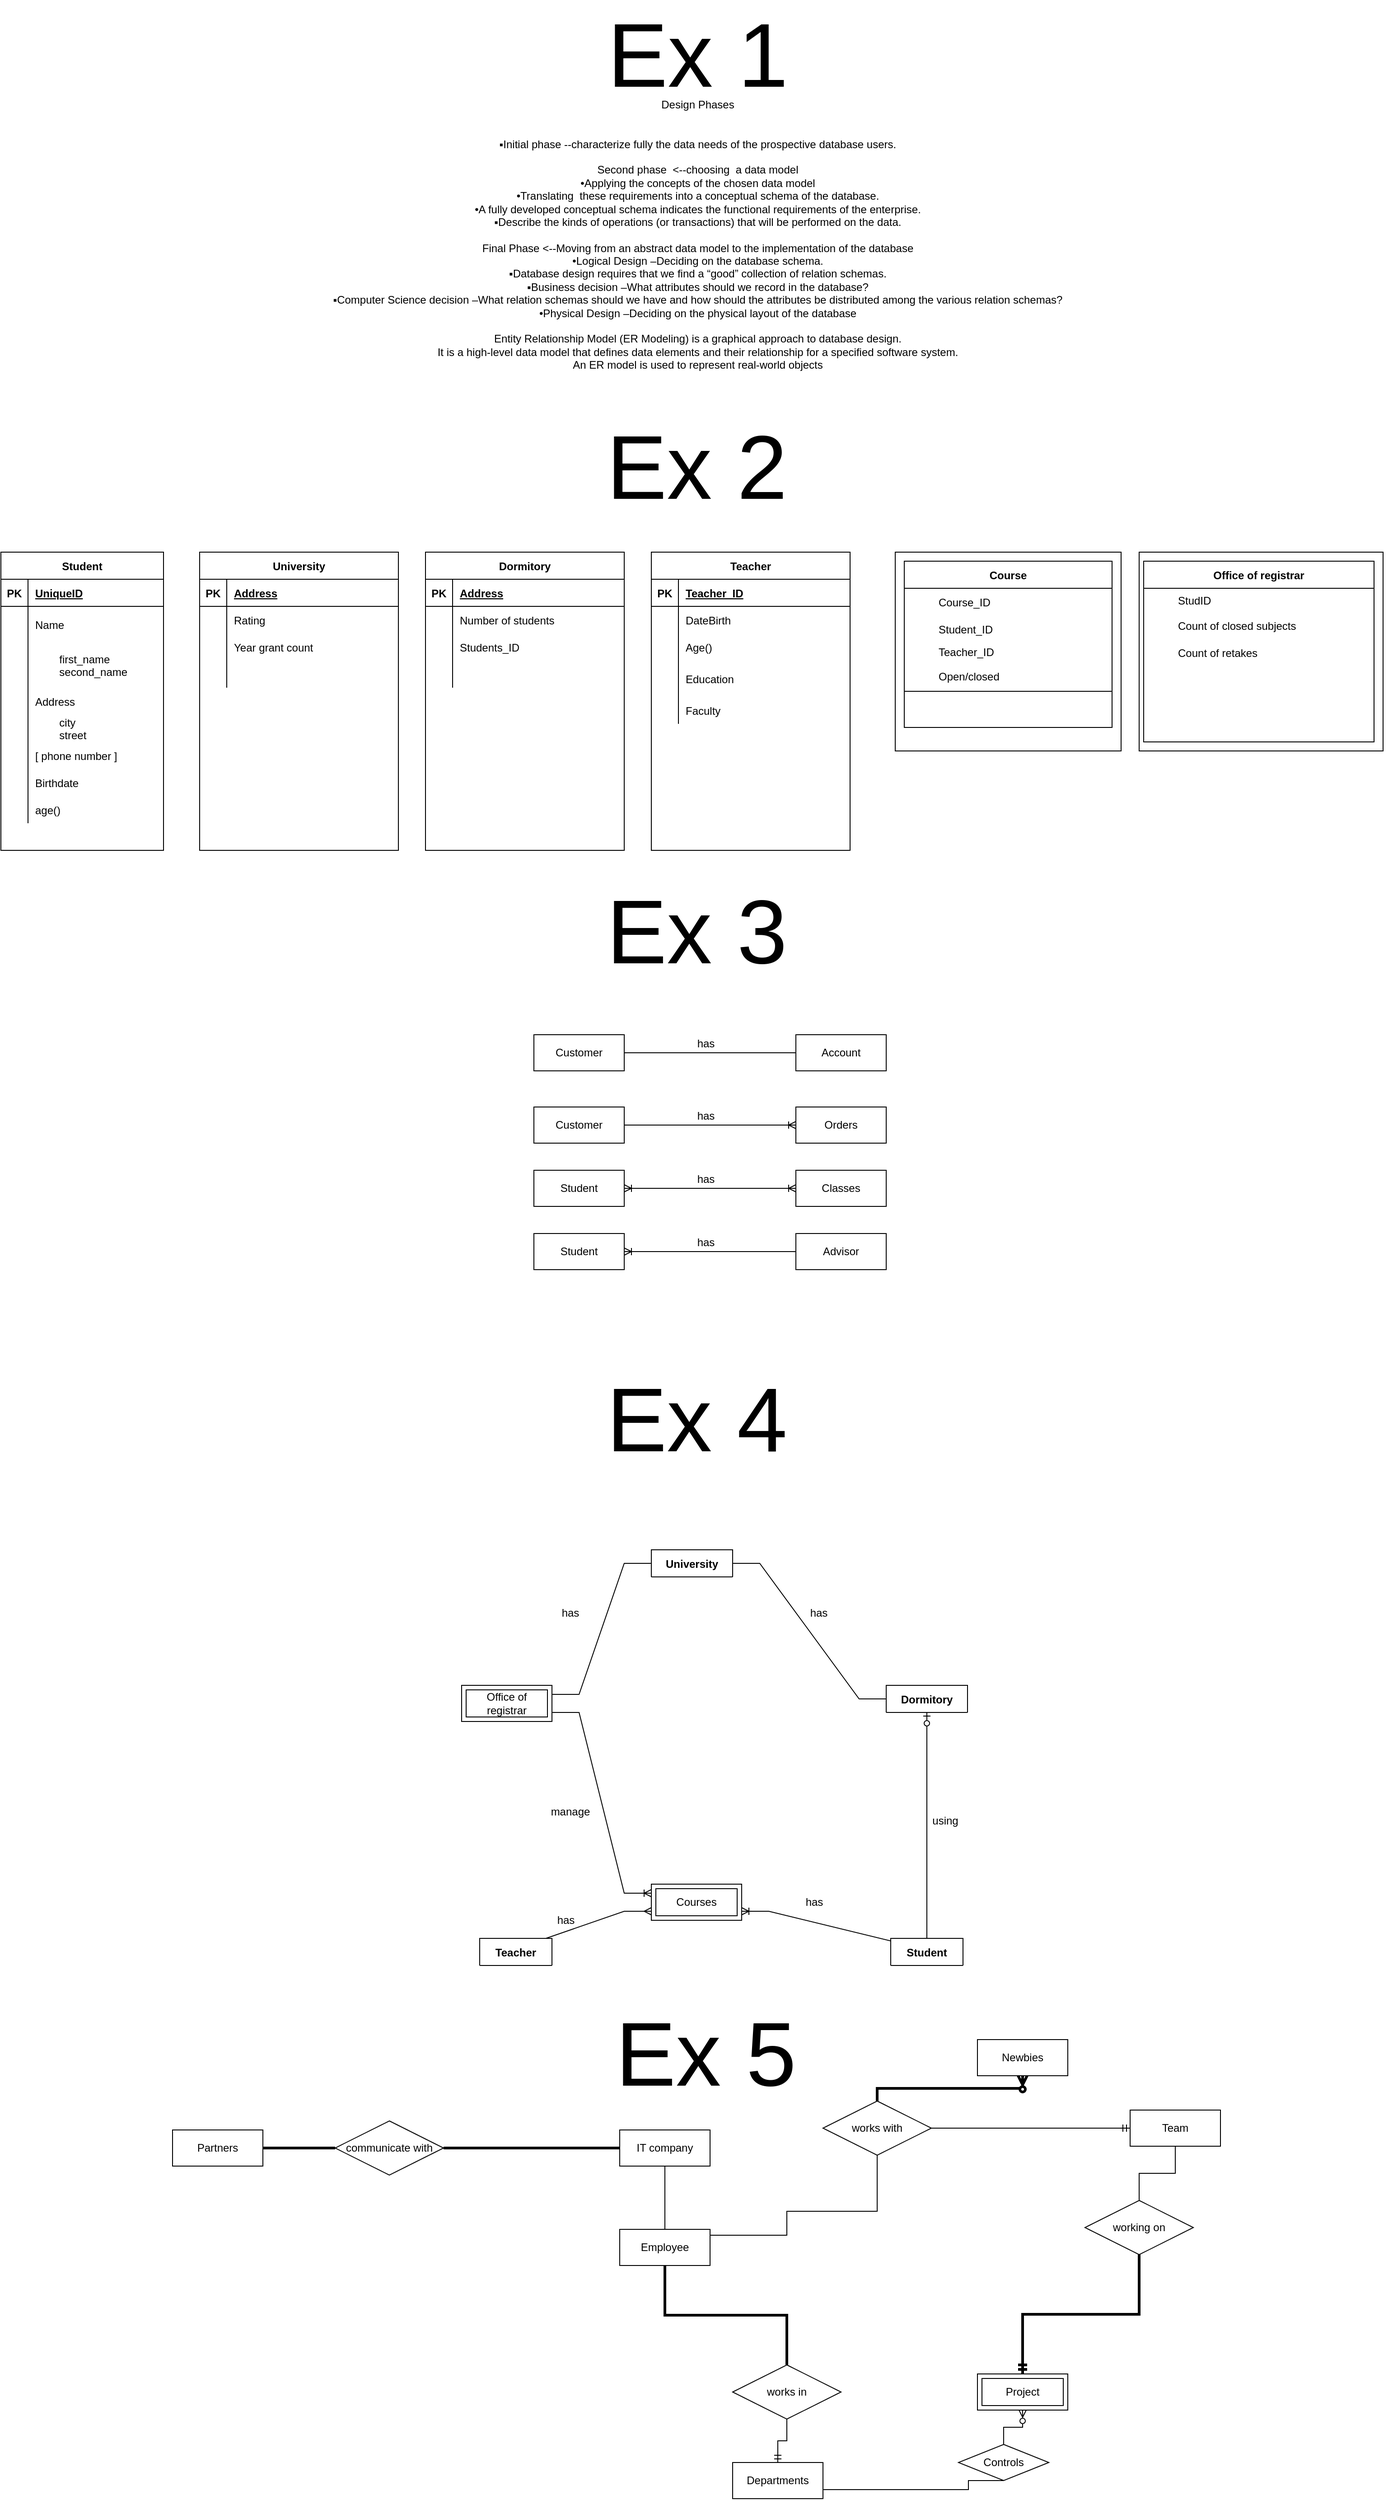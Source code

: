 <mxfile version="15.4.3" type="device"><diagram id="SqU-itfyEhEcjmCFkp7Z" name="Страница 1"><mxGraphModel dx="1718" dy="2065" grid="1" gridSize="10" guides="1" tooltips="1" connect="1" arrows="1" fold="1" page="1" pageScale="1" pageWidth="827" pageHeight="1169" math="0" shadow="0"><root><mxCell id="0"/><mxCell id="1" parent="0"/><mxCell id="5-sa8o-nCG2SdD6Psyvh-1" value="Student" style="shape=table;startSize=30;container=1;collapsible=1;childLayout=tableLayout;fixedRows=1;rowLines=0;fontStyle=1;align=center;resizeLast=1;" parent="1" vertex="1"><mxGeometry x="60" y="166" width="180" height="330" as="geometry"/></mxCell><mxCell id="5-sa8o-nCG2SdD6Psyvh-2" value="" style="shape=partialRectangle;collapsible=0;dropTarget=0;pointerEvents=0;fillColor=none;top=0;left=0;bottom=1;right=0;points=[[0,0.5],[1,0.5]];portConstraint=eastwest;" parent="5-sa8o-nCG2SdD6Psyvh-1" vertex="1"><mxGeometry y="30" width="180" height="30" as="geometry"/></mxCell><mxCell id="5-sa8o-nCG2SdD6Psyvh-3" value="PK" style="shape=partialRectangle;connectable=0;fillColor=none;top=0;left=0;bottom=0;right=0;fontStyle=1;overflow=hidden;" parent="5-sa8o-nCG2SdD6Psyvh-2" vertex="1"><mxGeometry width="30" height="30" as="geometry"><mxRectangle width="30" height="30" as="alternateBounds"/></mxGeometry></mxCell><mxCell id="5-sa8o-nCG2SdD6Psyvh-4" value="UniqueID" style="shape=partialRectangle;connectable=0;fillColor=none;top=0;left=0;bottom=0;right=0;align=left;spacingLeft=6;fontStyle=5;overflow=hidden;" parent="5-sa8o-nCG2SdD6Psyvh-2" vertex="1"><mxGeometry x="30" width="150" height="30" as="geometry"><mxRectangle width="150" height="30" as="alternateBounds"/></mxGeometry></mxCell><mxCell id="5-sa8o-nCG2SdD6Psyvh-5" value="" style="shape=partialRectangle;collapsible=0;dropTarget=0;pointerEvents=0;fillColor=none;top=0;left=0;bottom=0;right=0;points=[[0,0.5],[1,0.5]];portConstraint=eastwest;" parent="5-sa8o-nCG2SdD6Psyvh-1" vertex="1"><mxGeometry y="60" width="180" height="40" as="geometry"/></mxCell><mxCell id="5-sa8o-nCG2SdD6Psyvh-6" value="" style="shape=partialRectangle;connectable=0;fillColor=none;top=0;left=0;bottom=0;right=0;editable=1;overflow=hidden;" parent="5-sa8o-nCG2SdD6Psyvh-5" vertex="1"><mxGeometry width="30" height="40" as="geometry"><mxRectangle width="30" height="40" as="alternateBounds"/></mxGeometry></mxCell><mxCell id="5-sa8o-nCG2SdD6Psyvh-7" value="Name" style="shape=partialRectangle;connectable=0;fillColor=none;top=0;left=0;bottom=0;right=0;align=left;spacingLeft=6;overflow=hidden;" parent="5-sa8o-nCG2SdD6Psyvh-5" vertex="1"><mxGeometry x="30" width="150" height="40" as="geometry"><mxRectangle width="150" height="40" as="alternateBounds"/></mxGeometry></mxCell><mxCell id="5-sa8o-nCG2SdD6Psyvh-15" value="" style="shape=partialRectangle;collapsible=0;dropTarget=0;pointerEvents=0;fillColor=none;top=0;left=0;bottom=0;right=0;points=[[0,0.5],[1,0.5]];portConstraint=eastwest;" parent="5-sa8o-nCG2SdD6Psyvh-1" vertex="1"><mxGeometry y="100" width="180" height="50" as="geometry"/></mxCell><mxCell id="5-sa8o-nCG2SdD6Psyvh-16" value="" style="shape=partialRectangle;connectable=0;fillColor=none;top=0;left=0;bottom=0;right=0;editable=1;overflow=hidden;" parent="5-sa8o-nCG2SdD6Psyvh-15" vertex="1"><mxGeometry width="30" height="50" as="geometry"><mxRectangle width="30" height="50" as="alternateBounds"/></mxGeometry></mxCell><mxCell id="5-sa8o-nCG2SdD6Psyvh-17" value="        first_name&#10;        second_name" style="shape=partialRectangle;connectable=0;fillColor=none;top=0;left=0;bottom=0;right=0;align=left;spacingLeft=6;overflow=hidden;" parent="5-sa8o-nCG2SdD6Psyvh-15" vertex="1"><mxGeometry x="30" width="150" height="50" as="geometry"><mxRectangle width="150" height="50" as="alternateBounds"/></mxGeometry></mxCell><mxCell id="5-sa8o-nCG2SdD6Psyvh-8" value="" style="shape=partialRectangle;collapsible=0;dropTarget=0;pointerEvents=0;fillColor=none;top=0;left=0;bottom=0;right=0;points=[[0,0.5],[1,0.5]];portConstraint=eastwest;" parent="5-sa8o-nCG2SdD6Psyvh-1" vertex="1"><mxGeometry y="150" width="180" height="30" as="geometry"/></mxCell><mxCell id="5-sa8o-nCG2SdD6Psyvh-9" value="" style="shape=partialRectangle;connectable=0;fillColor=none;top=0;left=0;bottom=0;right=0;editable=1;overflow=hidden;" parent="5-sa8o-nCG2SdD6Psyvh-8" vertex="1"><mxGeometry width="30" height="30" as="geometry"><mxRectangle width="30" height="30" as="alternateBounds"/></mxGeometry></mxCell><mxCell id="5-sa8o-nCG2SdD6Psyvh-10" value="Address" style="shape=partialRectangle;connectable=0;fillColor=none;top=0;left=0;bottom=0;right=0;align=left;spacingLeft=6;overflow=hidden;" parent="5-sa8o-nCG2SdD6Psyvh-8" vertex="1"><mxGeometry x="30" width="150" height="30" as="geometry"><mxRectangle width="150" height="30" as="alternateBounds"/></mxGeometry></mxCell><mxCell id="5-sa8o-nCG2SdD6Psyvh-25" value="" style="shape=partialRectangle;collapsible=0;dropTarget=0;pointerEvents=0;fillColor=none;top=0;left=0;bottom=0;right=0;points=[[0,0.5],[1,0.5]];portConstraint=eastwest;" parent="5-sa8o-nCG2SdD6Psyvh-1" vertex="1"><mxGeometry y="180" width="180" height="30" as="geometry"/></mxCell><mxCell id="5-sa8o-nCG2SdD6Psyvh-26" value="" style="shape=partialRectangle;connectable=0;fillColor=none;top=0;left=0;bottom=0;right=0;editable=1;overflow=hidden;" parent="5-sa8o-nCG2SdD6Psyvh-25" vertex="1"><mxGeometry width="30" height="30" as="geometry"><mxRectangle width="30" height="30" as="alternateBounds"/></mxGeometry></mxCell><mxCell id="5-sa8o-nCG2SdD6Psyvh-27" value="        city&#10;        street&#10;" style="shape=partialRectangle;connectable=0;fillColor=none;top=0;left=0;bottom=0;right=0;align=left;spacingLeft=6;overflow=hidden;" parent="5-sa8o-nCG2SdD6Psyvh-25" vertex="1"><mxGeometry x="30" width="150" height="30" as="geometry"><mxRectangle width="150" height="30" as="alternateBounds"/></mxGeometry></mxCell><mxCell id="5-sa8o-nCG2SdD6Psyvh-11" value="" style="shape=partialRectangle;collapsible=0;dropTarget=0;pointerEvents=0;fillColor=none;top=0;left=0;bottom=0;right=0;points=[[0,0.5],[1,0.5]];portConstraint=eastwest;" parent="5-sa8o-nCG2SdD6Psyvh-1" vertex="1"><mxGeometry y="210" width="180" height="30" as="geometry"/></mxCell><mxCell id="5-sa8o-nCG2SdD6Psyvh-12" value="" style="shape=partialRectangle;connectable=0;fillColor=none;top=0;left=0;bottom=0;right=0;editable=1;overflow=hidden;" parent="5-sa8o-nCG2SdD6Psyvh-11" vertex="1"><mxGeometry width="30" height="30" as="geometry"><mxRectangle width="30" height="30" as="alternateBounds"/></mxGeometry></mxCell><mxCell id="5-sa8o-nCG2SdD6Psyvh-13" value="[ phone number ]" style="shape=partialRectangle;connectable=0;fillColor=none;top=0;left=0;bottom=0;right=0;align=left;spacingLeft=6;overflow=hidden;" parent="5-sa8o-nCG2SdD6Psyvh-11" vertex="1"><mxGeometry x="30" width="150" height="30" as="geometry"><mxRectangle width="150" height="30" as="alternateBounds"/></mxGeometry></mxCell><mxCell id="5-sa8o-nCG2SdD6Psyvh-29" value="" style="shape=partialRectangle;collapsible=0;dropTarget=0;pointerEvents=0;fillColor=none;top=0;left=0;bottom=0;right=0;points=[[0,0.5],[1,0.5]];portConstraint=eastwest;" parent="5-sa8o-nCG2SdD6Psyvh-1" vertex="1"><mxGeometry y="240" width="180" height="30" as="geometry"/></mxCell><mxCell id="5-sa8o-nCG2SdD6Psyvh-30" value="" style="shape=partialRectangle;connectable=0;fillColor=none;top=0;left=0;bottom=0;right=0;editable=1;overflow=hidden;" parent="5-sa8o-nCG2SdD6Psyvh-29" vertex="1"><mxGeometry width="30" height="30" as="geometry"><mxRectangle width="30" height="30" as="alternateBounds"/></mxGeometry></mxCell><mxCell id="5-sa8o-nCG2SdD6Psyvh-31" value="Birthdate" style="shape=partialRectangle;connectable=0;fillColor=none;top=0;left=0;bottom=0;right=0;align=left;spacingLeft=6;overflow=hidden;" parent="5-sa8o-nCG2SdD6Psyvh-29" vertex="1"><mxGeometry x="30" width="150" height="30" as="geometry"><mxRectangle width="150" height="30" as="alternateBounds"/></mxGeometry></mxCell><mxCell id="5-sa8o-nCG2SdD6Psyvh-33" value="" style="shape=partialRectangle;collapsible=0;dropTarget=0;pointerEvents=0;fillColor=none;top=0;left=0;bottom=0;right=0;points=[[0,0.5],[1,0.5]];portConstraint=eastwest;" parent="5-sa8o-nCG2SdD6Psyvh-1" vertex="1"><mxGeometry y="270" width="180" height="30" as="geometry"/></mxCell><mxCell id="5-sa8o-nCG2SdD6Psyvh-34" value="" style="shape=partialRectangle;connectable=0;fillColor=none;top=0;left=0;bottom=0;right=0;editable=1;overflow=hidden;" parent="5-sa8o-nCG2SdD6Psyvh-33" vertex="1"><mxGeometry width="30" height="30" as="geometry"><mxRectangle width="30" height="30" as="alternateBounds"/></mxGeometry></mxCell><mxCell id="5-sa8o-nCG2SdD6Psyvh-35" value="age()" style="shape=partialRectangle;connectable=0;fillColor=none;top=0;left=0;bottom=0;right=0;align=left;spacingLeft=6;overflow=hidden;" parent="5-sa8o-nCG2SdD6Psyvh-33" vertex="1"><mxGeometry x="30" width="150" height="30" as="geometry"><mxRectangle width="150" height="30" as="alternateBounds"/></mxGeometry></mxCell><mxCell id="5-sa8o-nCG2SdD6Psyvh-36" value="&lt;font style=&quot;font-size: 100px&quot;&gt;Ex 2&lt;/font&gt;" style="text;html=1;align=center;verticalAlign=middle;resizable=0;points=[];autosize=1;strokeColor=none;fillColor=none;" parent="1" vertex="1"><mxGeometry x="720" y="46" width="220" height="50" as="geometry"/></mxCell><mxCell id="5-sa8o-nCG2SdD6Psyvh-37" value="University" style="shape=table;startSize=30;container=1;collapsible=1;childLayout=tableLayout;fixedRows=1;rowLines=0;fontStyle=1;align=center;resizeLast=1;strokeColor=default;rounded=0;" parent="1" vertex="1"><mxGeometry x="280" y="166" width="220" height="330" as="geometry"><mxRectangle x="280" y="100" width="90" height="30" as="alternateBounds"/></mxGeometry></mxCell><mxCell id="5-sa8o-nCG2SdD6Psyvh-38" value="" style="shape=partialRectangle;collapsible=0;dropTarget=0;pointerEvents=0;fillColor=none;top=0;left=0;bottom=1;right=0;points=[[0,0.5],[1,0.5]];portConstraint=eastwest;" parent="5-sa8o-nCG2SdD6Psyvh-37" vertex="1"><mxGeometry y="30" width="220" height="30" as="geometry"/></mxCell><mxCell id="5-sa8o-nCG2SdD6Psyvh-39" value="PK" style="shape=partialRectangle;connectable=0;fillColor=none;top=0;left=0;bottom=0;right=0;fontStyle=1;overflow=hidden;" parent="5-sa8o-nCG2SdD6Psyvh-38" vertex="1"><mxGeometry width="30" height="30" as="geometry"><mxRectangle width="30" height="30" as="alternateBounds"/></mxGeometry></mxCell><mxCell id="5-sa8o-nCG2SdD6Psyvh-40" value="Address" style="shape=partialRectangle;connectable=0;fillColor=none;top=0;left=0;bottom=0;right=0;align=left;spacingLeft=6;fontStyle=5;overflow=hidden;" parent="5-sa8o-nCG2SdD6Psyvh-38" vertex="1"><mxGeometry x="30" width="190" height="30" as="geometry"><mxRectangle width="190" height="30" as="alternateBounds"/></mxGeometry></mxCell><mxCell id="5-sa8o-nCG2SdD6Psyvh-41" value="" style="shape=partialRectangle;collapsible=0;dropTarget=0;pointerEvents=0;fillColor=none;top=0;left=0;bottom=0;right=0;points=[[0,0.5],[1,0.5]];portConstraint=eastwest;" parent="5-sa8o-nCG2SdD6Psyvh-37" vertex="1"><mxGeometry y="60" width="220" height="30" as="geometry"/></mxCell><mxCell id="5-sa8o-nCG2SdD6Psyvh-42" value="" style="shape=partialRectangle;connectable=0;fillColor=none;top=0;left=0;bottom=0;right=0;editable=1;overflow=hidden;" parent="5-sa8o-nCG2SdD6Psyvh-41" vertex="1"><mxGeometry width="30" height="30" as="geometry"><mxRectangle width="30" height="30" as="alternateBounds"/></mxGeometry></mxCell><mxCell id="5-sa8o-nCG2SdD6Psyvh-43" value="Rating" style="shape=partialRectangle;connectable=0;fillColor=none;top=0;left=0;bottom=0;right=0;align=left;spacingLeft=6;overflow=hidden;" parent="5-sa8o-nCG2SdD6Psyvh-41" vertex="1"><mxGeometry x="30" width="190" height="30" as="geometry"><mxRectangle width="190" height="30" as="alternateBounds"/></mxGeometry></mxCell><mxCell id="5-sa8o-nCG2SdD6Psyvh-44" value="" style="shape=partialRectangle;collapsible=0;dropTarget=0;pointerEvents=0;fillColor=none;top=0;left=0;bottom=0;right=0;points=[[0,0.5],[1,0.5]];portConstraint=eastwest;" parent="5-sa8o-nCG2SdD6Psyvh-37" vertex="1"><mxGeometry y="90" width="220" height="30" as="geometry"/></mxCell><mxCell id="5-sa8o-nCG2SdD6Psyvh-45" value="" style="shape=partialRectangle;connectable=0;fillColor=none;top=0;left=0;bottom=0;right=0;editable=1;overflow=hidden;" parent="5-sa8o-nCG2SdD6Psyvh-44" vertex="1"><mxGeometry width="30" height="30" as="geometry"><mxRectangle width="30" height="30" as="alternateBounds"/></mxGeometry></mxCell><mxCell id="5-sa8o-nCG2SdD6Psyvh-46" value="Year grant count" style="shape=partialRectangle;connectable=0;fillColor=none;top=0;left=0;bottom=0;right=0;align=left;spacingLeft=6;overflow=hidden;" parent="5-sa8o-nCG2SdD6Psyvh-44" vertex="1"><mxGeometry x="30" width="190" height="30" as="geometry"><mxRectangle width="190" height="30" as="alternateBounds"/></mxGeometry></mxCell><mxCell id="5-sa8o-nCG2SdD6Psyvh-47" value="" style="shape=partialRectangle;collapsible=0;dropTarget=0;pointerEvents=0;fillColor=none;top=0;left=0;bottom=0;right=0;points=[[0,0.5],[1,0.5]];portConstraint=eastwest;" parent="5-sa8o-nCG2SdD6Psyvh-37" vertex="1"><mxGeometry y="120" width="220" height="30" as="geometry"/></mxCell><mxCell id="5-sa8o-nCG2SdD6Psyvh-48" value="" style="shape=partialRectangle;connectable=0;fillColor=none;top=0;left=0;bottom=0;right=0;editable=1;overflow=hidden;" parent="5-sa8o-nCG2SdD6Psyvh-47" vertex="1"><mxGeometry width="30" height="30" as="geometry"><mxRectangle width="30" height="30" as="alternateBounds"/></mxGeometry></mxCell><mxCell id="5-sa8o-nCG2SdD6Psyvh-49" value="" style="shape=partialRectangle;connectable=0;fillColor=none;top=0;left=0;bottom=0;right=0;align=left;spacingLeft=6;overflow=hidden;" parent="5-sa8o-nCG2SdD6Psyvh-47" vertex="1"><mxGeometry x="30" width="190" height="30" as="geometry"><mxRectangle width="190" height="30" as="alternateBounds"/></mxGeometry></mxCell><mxCell id="5-sa8o-nCG2SdD6Psyvh-63" value="Dormitory" style="shape=table;startSize=30;container=1;collapsible=1;childLayout=tableLayout;fixedRows=1;rowLines=0;fontStyle=1;align=center;resizeLast=1;" parent="1" vertex="1"><mxGeometry x="530" y="166" width="220" height="330" as="geometry"><mxRectangle x="530" y="166" width="90" height="30" as="alternateBounds"/></mxGeometry></mxCell><mxCell id="5-sa8o-nCG2SdD6Psyvh-64" value="" style="shape=partialRectangle;collapsible=0;dropTarget=0;pointerEvents=0;fillColor=none;top=0;left=0;bottom=1;right=0;points=[[0,0.5],[1,0.5]];portConstraint=eastwest;" parent="5-sa8o-nCG2SdD6Psyvh-63" vertex="1"><mxGeometry y="30" width="220" height="30" as="geometry"/></mxCell><mxCell id="5-sa8o-nCG2SdD6Psyvh-65" value="PK" style="shape=partialRectangle;connectable=0;fillColor=none;top=0;left=0;bottom=0;right=0;fontStyle=1;overflow=hidden;" parent="5-sa8o-nCG2SdD6Psyvh-64" vertex="1"><mxGeometry width="30" height="30" as="geometry"><mxRectangle width="30" height="30" as="alternateBounds"/></mxGeometry></mxCell><mxCell id="5-sa8o-nCG2SdD6Psyvh-66" value="Address" style="shape=partialRectangle;connectable=0;fillColor=none;top=0;left=0;bottom=0;right=0;align=left;spacingLeft=6;fontStyle=5;overflow=hidden;" parent="5-sa8o-nCG2SdD6Psyvh-64" vertex="1"><mxGeometry x="30" width="190" height="30" as="geometry"><mxRectangle width="190" height="30" as="alternateBounds"/></mxGeometry></mxCell><mxCell id="5-sa8o-nCG2SdD6Psyvh-67" value="" style="shape=partialRectangle;collapsible=0;dropTarget=0;pointerEvents=0;fillColor=none;top=0;left=0;bottom=0;right=0;points=[[0,0.5],[1,0.5]];portConstraint=eastwest;" parent="5-sa8o-nCG2SdD6Psyvh-63" vertex="1"><mxGeometry y="60" width="220" height="30" as="geometry"/></mxCell><mxCell id="5-sa8o-nCG2SdD6Psyvh-68" value="" style="shape=partialRectangle;connectable=0;fillColor=none;top=0;left=0;bottom=0;right=0;editable=1;overflow=hidden;" parent="5-sa8o-nCG2SdD6Psyvh-67" vertex="1"><mxGeometry width="30" height="30" as="geometry"><mxRectangle width="30" height="30" as="alternateBounds"/></mxGeometry></mxCell><mxCell id="5-sa8o-nCG2SdD6Psyvh-69" value="Number of students" style="shape=partialRectangle;connectable=0;fillColor=none;top=0;left=0;bottom=0;right=0;align=left;spacingLeft=6;overflow=hidden;" parent="5-sa8o-nCG2SdD6Psyvh-67" vertex="1"><mxGeometry x="30" width="190" height="30" as="geometry"><mxRectangle width="190" height="30" as="alternateBounds"/></mxGeometry></mxCell><mxCell id="5-sa8o-nCG2SdD6Psyvh-70" value="" style="shape=partialRectangle;collapsible=0;dropTarget=0;pointerEvents=0;fillColor=none;top=0;left=0;bottom=0;right=0;points=[[0,0.5],[1,0.5]];portConstraint=eastwest;" parent="5-sa8o-nCG2SdD6Psyvh-63" vertex="1"><mxGeometry y="90" width="220" height="30" as="geometry"/></mxCell><mxCell id="5-sa8o-nCG2SdD6Psyvh-71" value="" style="shape=partialRectangle;connectable=0;fillColor=none;top=0;left=0;bottom=0;right=0;editable=1;overflow=hidden;" parent="5-sa8o-nCG2SdD6Psyvh-70" vertex="1"><mxGeometry width="30" height="30" as="geometry"><mxRectangle width="30" height="30" as="alternateBounds"/></mxGeometry></mxCell><mxCell id="5-sa8o-nCG2SdD6Psyvh-72" value="Students_ID" style="shape=partialRectangle;connectable=0;fillColor=none;top=0;left=0;bottom=0;right=0;align=left;spacingLeft=6;overflow=hidden;" parent="5-sa8o-nCG2SdD6Psyvh-70" vertex="1"><mxGeometry x="30" width="190" height="30" as="geometry"><mxRectangle width="190" height="30" as="alternateBounds"/></mxGeometry></mxCell><mxCell id="5-sa8o-nCG2SdD6Psyvh-73" value="" style="shape=partialRectangle;collapsible=0;dropTarget=0;pointerEvents=0;fillColor=none;top=0;left=0;bottom=0;right=0;points=[[0,0.5],[1,0.5]];portConstraint=eastwest;" parent="5-sa8o-nCG2SdD6Psyvh-63" vertex="1"><mxGeometry y="120" width="220" height="30" as="geometry"/></mxCell><mxCell id="5-sa8o-nCG2SdD6Psyvh-74" value="" style="shape=partialRectangle;connectable=0;fillColor=none;top=0;left=0;bottom=0;right=0;editable=1;overflow=hidden;" parent="5-sa8o-nCG2SdD6Psyvh-73" vertex="1"><mxGeometry width="30" height="30" as="geometry"><mxRectangle width="30" height="30" as="alternateBounds"/></mxGeometry></mxCell><mxCell id="5-sa8o-nCG2SdD6Psyvh-75" value="" style="shape=partialRectangle;connectable=0;fillColor=none;top=0;left=0;bottom=0;right=0;align=left;spacingLeft=6;overflow=hidden;" parent="5-sa8o-nCG2SdD6Psyvh-73" vertex="1"><mxGeometry x="30" width="190" height="30" as="geometry"><mxRectangle width="190" height="30" as="alternateBounds"/></mxGeometry></mxCell><mxCell id="wHFvPU76XKRUj2DYvCiE-1" value="Teacher" style="shape=table;startSize=30;container=1;collapsible=1;childLayout=tableLayout;fixedRows=1;rowLines=0;fontStyle=1;align=center;resizeLast=1;" parent="1" vertex="1"><mxGeometry x="780" y="166" width="220" height="330" as="geometry"/></mxCell><mxCell id="wHFvPU76XKRUj2DYvCiE-2" value="" style="shape=partialRectangle;collapsible=0;dropTarget=0;pointerEvents=0;fillColor=none;top=0;left=0;bottom=1;right=0;points=[[0,0.5],[1,0.5]];portConstraint=eastwest;" parent="wHFvPU76XKRUj2DYvCiE-1" vertex="1"><mxGeometry y="30" width="220" height="30" as="geometry"/></mxCell><mxCell id="wHFvPU76XKRUj2DYvCiE-3" value="PK" style="shape=partialRectangle;connectable=0;fillColor=none;top=0;left=0;bottom=0;right=0;fontStyle=1;overflow=hidden;" parent="wHFvPU76XKRUj2DYvCiE-2" vertex="1"><mxGeometry width="30" height="30" as="geometry"><mxRectangle width="30" height="30" as="alternateBounds"/></mxGeometry></mxCell><mxCell id="wHFvPU76XKRUj2DYvCiE-4" value="Teacher_ID" style="shape=partialRectangle;connectable=0;fillColor=none;top=0;left=0;bottom=0;right=0;align=left;spacingLeft=6;fontStyle=5;overflow=hidden;" parent="wHFvPU76XKRUj2DYvCiE-2" vertex="1"><mxGeometry x="30" width="190" height="30" as="geometry"><mxRectangle width="190" height="30" as="alternateBounds"/></mxGeometry></mxCell><mxCell id="wHFvPU76XKRUj2DYvCiE-5" value="" style="shape=partialRectangle;collapsible=0;dropTarget=0;pointerEvents=0;fillColor=none;top=0;left=0;bottom=0;right=0;points=[[0,0.5],[1,0.5]];portConstraint=eastwest;" parent="wHFvPU76XKRUj2DYvCiE-1" vertex="1"><mxGeometry y="60" width="220" height="30" as="geometry"/></mxCell><mxCell id="wHFvPU76XKRUj2DYvCiE-6" value="" style="shape=partialRectangle;connectable=0;fillColor=none;top=0;left=0;bottom=0;right=0;editable=1;overflow=hidden;" parent="wHFvPU76XKRUj2DYvCiE-5" vertex="1"><mxGeometry width="30" height="30" as="geometry"><mxRectangle width="30" height="30" as="alternateBounds"/></mxGeometry></mxCell><mxCell id="wHFvPU76XKRUj2DYvCiE-7" value="DateBirth" style="shape=partialRectangle;connectable=0;fillColor=none;top=0;left=0;bottom=0;right=0;align=left;spacingLeft=6;overflow=hidden;" parent="wHFvPU76XKRUj2DYvCiE-5" vertex="1"><mxGeometry x="30" width="190" height="30" as="geometry"><mxRectangle width="190" height="30" as="alternateBounds"/></mxGeometry></mxCell><mxCell id="wHFvPU76XKRUj2DYvCiE-8" value="" style="shape=partialRectangle;collapsible=0;dropTarget=0;pointerEvents=0;fillColor=none;top=0;left=0;bottom=0;right=0;points=[[0,0.5],[1,0.5]];portConstraint=eastwest;" parent="wHFvPU76XKRUj2DYvCiE-1" vertex="1"><mxGeometry y="90" width="220" height="30" as="geometry"/></mxCell><mxCell id="wHFvPU76XKRUj2DYvCiE-9" value="" style="shape=partialRectangle;connectable=0;fillColor=none;top=0;left=0;bottom=0;right=0;editable=1;overflow=hidden;" parent="wHFvPU76XKRUj2DYvCiE-8" vertex="1"><mxGeometry width="30" height="30" as="geometry"><mxRectangle width="30" height="30" as="alternateBounds"/></mxGeometry></mxCell><mxCell id="wHFvPU76XKRUj2DYvCiE-10" value="Age()" style="shape=partialRectangle;connectable=0;fillColor=none;top=0;left=0;bottom=0;right=0;align=left;spacingLeft=6;overflow=hidden;" parent="wHFvPU76XKRUj2DYvCiE-8" vertex="1"><mxGeometry x="30" width="190" height="30" as="geometry"><mxRectangle width="190" height="30" as="alternateBounds"/></mxGeometry></mxCell><mxCell id="wHFvPU76XKRUj2DYvCiE-11" value="" style="shape=partialRectangle;collapsible=0;dropTarget=0;pointerEvents=0;fillColor=none;top=0;left=0;bottom=0;right=0;points=[[0,0.5],[1,0.5]];portConstraint=eastwest;" parent="wHFvPU76XKRUj2DYvCiE-1" vertex="1"><mxGeometry y="120" width="220" height="40" as="geometry"/></mxCell><mxCell id="wHFvPU76XKRUj2DYvCiE-12" value="" style="shape=partialRectangle;connectable=0;fillColor=none;top=0;left=0;bottom=0;right=0;editable=1;overflow=hidden;" parent="wHFvPU76XKRUj2DYvCiE-11" vertex="1"><mxGeometry width="30" height="40" as="geometry"><mxRectangle width="30" height="40" as="alternateBounds"/></mxGeometry></mxCell><mxCell id="wHFvPU76XKRUj2DYvCiE-13" value="Education" style="shape=partialRectangle;connectable=0;fillColor=none;top=0;left=0;bottom=0;right=0;align=left;spacingLeft=6;overflow=hidden;" parent="wHFvPU76XKRUj2DYvCiE-11" vertex="1"><mxGeometry x="30" width="190" height="40" as="geometry"><mxRectangle width="190" height="40" as="alternateBounds"/></mxGeometry></mxCell><mxCell id="wHFvPU76XKRUj2DYvCiE-16" value="" style="shape=partialRectangle;collapsible=0;dropTarget=0;pointerEvents=0;fillColor=none;top=0;left=0;bottom=0;right=0;points=[[0,0.5],[1,0.5]];portConstraint=eastwest;" parent="wHFvPU76XKRUj2DYvCiE-1" vertex="1"><mxGeometry y="160" width="220" height="30" as="geometry"/></mxCell><mxCell id="wHFvPU76XKRUj2DYvCiE-17" value="" style="shape=partialRectangle;connectable=0;fillColor=none;top=0;left=0;bottom=0;right=0;editable=1;overflow=hidden;" parent="wHFvPU76XKRUj2DYvCiE-16" vertex="1"><mxGeometry width="30" height="30" as="geometry"><mxRectangle width="30" height="30" as="alternateBounds"/></mxGeometry></mxCell><mxCell id="wHFvPU76XKRUj2DYvCiE-18" value="Faculty" style="shape=partialRectangle;connectable=0;fillColor=none;top=0;left=0;bottom=0;right=0;align=left;spacingLeft=6;overflow=hidden;" parent="wHFvPU76XKRUj2DYvCiE-16" vertex="1"><mxGeometry x="30" width="190" height="30" as="geometry"><mxRectangle width="190" height="30" as="alternateBounds"/></mxGeometry></mxCell><mxCell id="wHFvPU76XKRUj2DYvCiE-53" value="" style="group" parent="1" vertex="1" connectable="0"><mxGeometry x="1320" y="166" width="280" height="430" as="geometry"/></mxCell><mxCell id="wHFvPU76XKRUj2DYvCiE-119" value="" style="group" parent="wHFvPU76XKRUj2DYvCiE-53" vertex="1" connectable="0"><mxGeometry width="270" height="220" as="geometry"/></mxCell><mxCell id="wHFvPU76XKRUj2DYvCiE-54" value="" style="whiteSpace=wrap;html=1;" parent="wHFvPU76XKRUj2DYvCiE-119" vertex="1"><mxGeometry width="270" height="220" as="geometry"/></mxCell><mxCell id="wHFvPU76XKRUj2DYvCiE-55" value="Office of registrar" style="shape=table;startSize=30;container=1;collapsible=1;childLayout=tableLayout;fixedRows=1;rowLines=0;fontStyle=1;align=center;resizeLast=1;swimlaneFillColor=none;sketch=0;columnLines=0;horizontal=1;noLabel=0;fixDash=0;autosize=0;dropTarget=1;expand=1;movable=1;treeFolding=0;treeMoving=0;moveCells=0;" parent="wHFvPU76XKRUj2DYvCiE-119" vertex="1"><mxGeometry x="5" y="10" width="255" height="200" as="geometry"><mxRectangle x="10" y="10" width="70" height="30" as="alternateBounds"/></mxGeometry></mxCell><mxCell id="wHFvPU76XKRUj2DYvCiE-56" value="" style="shape=partialRectangle;collapsible=0;dropTarget=0;pointerEvents=0;fillColor=none;top=0;left=0;bottom=0;right=0;points=[[0,0.5],[1,0.5]];portConstraint=eastwest;" parent="wHFvPU76XKRUj2DYvCiE-55" vertex="1"><mxGeometry y="30" width="255" height="26" as="geometry"/></mxCell><mxCell id="wHFvPU76XKRUj2DYvCiE-57" value="" style="shape=partialRectangle;connectable=0;fillColor=none;top=0;left=0;bottom=0;right=0;editable=1;overflow=hidden;" parent="wHFvPU76XKRUj2DYvCiE-56" vertex="1"><mxGeometry width="30" height="26" as="geometry"><mxRectangle width="30" height="26" as="alternateBounds"/></mxGeometry></mxCell><mxCell id="wHFvPU76XKRUj2DYvCiE-58" value="StudID" style="shape=partialRectangle;connectable=0;fillColor=none;top=0;left=0;bottom=0;right=0;align=left;spacingLeft=6;overflow=hidden;" parent="wHFvPU76XKRUj2DYvCiE-56" vertex="1"><mxGeometry x="30" width="225" height="26" as="geometry"><mxRectangle width="225" height="26" as="alternateBounds"/></mxGeometry></mxCell><mxCell id="wHFvPU76XKRUj2DYvCiE-59" value="" style="shape=partialRectangle;collapsible=0;dropTarget=0;pointerEvents=0;fillColor=none;top=0;left=0;bottom=0;right=0;points=[[0,0.5],[1,0.5]];portConstraint=eastwest;" parent="wHFvPU76XKRUj2DYvCiE-55" vertex="1"><mxGeometry y="56" width="255" height="30" as="geometry"/></mxCell><mxCell id="wHFvPU76XKRUj2DYvCiE-60" value="" style="shape=partialRectangle;connectable=0;fillColor=none;top=0;left=0;bottom=0;right=0;editable=1;overflow=hidden;" parent="wHFvPU76XKRUj2DYvCiE-59" vertex="1"><mxGeometry width="30" height="30" as="geometry"><mxRectangle width="30" height="30" as="alternateBounds"/></mxGeometry></mxCell><mxCell id="wHFvPU76XKRUj2DYvCiE-61" value="Count of closed subjects" style="shape=partialRectangle;connectable=0;fillColor=none;top=0;left=0;bottom=0;right=0;align=left;spacingLeft=6;overflow=hidden;" parent="wHFvPU76XKRUj2DYvCiE-59" vertex="1"><mxGeometry x="30" width="225" height="30" as="geometry"><mxRectangle width="225" height="30" as="alternateBounds"/></mxGeometry></mxCell><mxCell id="wHFvPU76XKRUj2DYvCiE-62" value="" style="shape=partialRectangle;collapsible=0;dropTarget=0;pointerEvents=0;fillColor=none;top=0;left=0;bottom=0;right=0;points=[[0,0.5],[1,0.5]];portConstraint=eastwest;" parent="wHFvPU76XKRUj2DYvCiE-55" vertex="1"><mxGeometry y="86" width="255" height="30" as="geometry"/></mxCell><mxCell id="wHFvPU76XKRUj2DYvCiE-63" value="" style="shape=partialRectangle;connectable=0;fillColor=none;top=0;left=0;bottom=0;right=0;editable=1;overflow=hidden;" parent="wHFvPU76XKRUj2DYvCiE-62" vertex="1"><mxGeometry width="30" height="30" as="geometry"><mxRectangle width="30" height="30" as="alternateBounds"/></mxGeometry></mxCell><mxCell id="wHFvPU76XKRUj2DYvCiE-64" value="Count of retakes" style="shape=partialRectangle;connectable=0;fillColor=none;top=0;left=0;bottom=0;right=0;align=left;spacingLeft=6;overflow=hidden;" parent="wHFvPU76XKRUj2DYvCiE-62" vertex="1"><mxGeometry x="30" width="225" height="30" as="geometry"><mxRectangle width="225" height="30" as="alternateBounds"/></mxGeometry></mxCell><mxCell id="wHFvPU76XKRUj2DYvCiE-65" value="" style="shape=partialRectangle;collapsible=0;dropTarget=0;pointerEvents=0;fillColor=none;top=0;left=0;bottom=1;right=0;points=[[0,0.5],[1,0.5]];portConstraint=eastwest;" parent="wHFvPU76XKRUj2DYvCiE-55" vertex="1"><mxGeometry y="116" width="255" height="84" as="geometry"/></mxCell><mxCell id="wHFvPU76XKRUj2DYvCiE-66" value="" style="shape=partialRectangle;connectable=0;fillColor=none;top=0;left=0;bottom=0;right=0;fontStyle=1;overflow=hidden;" parent="wHFvPU76XKRUj2DYvCiE-65" vertex="1"><mxGeometry width="30" height="84" as="geometry"><mxRectangle width="30" height="84" as="alternateBounds"/></mxGeometry></mxCell><mxCell id="wHFvPU76XKRUj2DYvCiE-67" value="" style="shape=partialRectangle;connectable=0;fillColor=none;top=0;left=0;bottom=0;right=0;align=left;spacingLeft=6;fontStyle=5;overflow=hidden;" parent="wHFvPU76XKRUj2DYvCiE-65" vertex="1"><mxGeometry x="30" width="225" height="84" as="geometry"><mxRectangle width="225" height="84" as="alternateBounds"/></mxGeometry></mxCell><mxCell id="wHFvPU76XKRUj2DYvCiE-71" value="" style="group" parent="1" vertex="1" connectable="0"><mxGeometry x="1050" y="166" width="250" height="220" as="geometry"/></mxCell><mxCell id="9xxLFsnZV97AS2nm3lBI-1" value="" style="whiteSpace=wrap;html=1;" parent="wHFvPU76XKRUj2DYvCiE-71" vertex="1"><mxGeometry width="250" height="220" as="geometry"/></mxCell><mxCell id="5-sa8o-nCG2SdD6Psyvh-50" value="Course" style="shape=table;startSize=30;container=1;collapsible=1;childLayout=tableLayout;fixedRows=1;rowLines=0;fontStyle=1;align=center;resizeLast=1;swimlaneFillColor=none;sketch=0;columnLines=0;horizontal=1;noLabel=0;fixDash=0;autosize=0;dropTarget=1;expand=1;movable=1;treeFolding=0;treeMoving=0;moveCells=0;" parent="wHFvPU76XKRUj2DYvCiE-71" vertex="1"><mxGeometry x="10" y="10" width="230" height="184.0" as="geometry"><mxRectangle x="10" y="10" width="70" height="30" as="alternateBounds"/></mxGeometry></mxCell><mxCell id="5-sa8o-nCG2SdD6Psyvh-60" value="" style="shape=partialRectangle;collapsible=0;dropTarget=0;pointerEvents=0;fillColor=none;top=0;left=0;bottom=0;right=0;points=[[0,0.5],[1,0.5]];portConstraint=eastwest;" parent="5-sa8o-nCG2SdD6Psyvh-50" vertex="1"><mxGeometry y="30" width="230" height="30" as="geometry"/></mxCell><mxCell id="5-sa8o-nCG2SdD6Psyvh-61" value="" style="shape=partialRectangle;connectable=0;fillColor=none;top=0;left=0;bottom=0;right=0;editable=1;overflow=hidden;" parent="5-sa8o-nCG2SdD6Psyvh-60" vertex="1"><mxGeometry width="30" height="30" as="geometry"><mxRectangle width="30" height="30" as="alternateBounds"/></mxGeometry></mxCell><mxCell id="5-sa8o-nCG2SdD6Psyvh-62" value="Course_ID" style="shape=partialRectangle;connectable=0;fillColor=none;top=0;left=0;bottom=0;right=0;align=left;spacingLeft=6;overflow=hidden;" parent="5-sa8o-nCG2SdD6Psyvh-60" vertex="1"><mxGeometry x="30" width="200" height="30" as="geometry"><mxRectangle width="200" height="30" as="alternateBounds"/></mxGeometry></mxCell><mxCell id="5-sa8o-nCG2SdD6Psyvh-57" value="" style="shape=partialRectangle;collapsible=0;dropTarget=0;pointerEvents=0;fillColor=none;top=0;left=0;bottom=0;right=0;points=[[0,0.5],[1,0.5]];portConstraint=eastwest;" parent="5-sa8o-nCG2SdD6Psyvh-50" vertex="1"><mxGeometry y="60" width="230" height="30" as="geometry"/></mxCell><mxCell id="5-sa8o-nCG2SdD6Psyvh-58" value="" style="shape=partialRectangle;connectable=0;fillColor=none;top=0;left=0;bottom=0;right=0;editable=1;overflow=hidden;" parent="5-sa8o-nCG2SdD6Psyvh-57" vertex="1"><mxGeometry width="30" height="30" as="geometry"><mxRectangle width="30" height="30" as="alternateBounds"/></mxGeometry></mxCell><mxCell id="5-sa8o-nCG2SdD6Psyvh-59" value="Student_ID" style="shape=partialRectangle;connectable=0;fillColor=none;top=0;left=0;bottom=0;right=0;align=left;spacingLeft=6;overflow=hidden;" parent="5-sa8o-nCG2SdD6Psyvh-57" vertex="1"><mxGeometry x="30" width="200" height="30" as="geometry"><mxRectangle width="200" height="30" as="alternateBounds"/></mxGeometry></mxCell><mxCell id="5-sa8o-nCG2SdD6Psyvh-54" value="" style="shape=partialRectangle;collapsible=0;dropTarget=0;pointerEvents=0;fillColor=none;top=0;left=0;bottom=0;right=0;points=[[0,0.5],[1,0.5]];portConstraint=eastwest;" parent="5-sa8o-nCG2SdD6Psyvh-50" vertex="1"><mxGeometry y="90" width="230" height="20" as="geometry"/></mxCell><mxCell id="5-sa8o-nCG2SdD6Psyvh-55" value="" style="shape=partialRectangle;connectable=0;fillColor=none;top=0;left=0;bottom=0;right=0;editable=1;overflow=hidden;" parent="5-sa8o-nCG2SdD6Psyvh-54" vertex="1"><mxGeometry width="30" height="20" as="geometry"><mxRectangle width="30" height="20" as="alternateBounds"/></mxGeometry></mxCell><mxCell id="5-sa8o-nCG2SdD6Psyvh-56" value="Teacher_ID" style="shape=partialRectangle;connectable=0;fillColor=none;top=0;left=0;bottom=0;right=0;align=left;spacingLeft=6;overflow=hidden;" parent="5-sa8o-nCG2SdD6Psyvh-54" vertex="1"><mxGeometry x="30" width="200" height="20" as="geometry"><mxRectangle width="200" height="20" as="alternateBounds"/></mxGeometry></mxCell><mxCell id="5-sa8o-nCG2SdD6Psyvh-51" value="" style="shape=partialRectangle;collapsible=0;dropTarget=0;pointerEvents=0;fillColor=none;top=0;left=0;bottom=1;right=0;points=[[0,0.5],[1,0.5]];portConstraint=eastwest;" parent="5-sa8o-nCG2SdD6Psyvh-50" vertex="1"><mxGeometry y="110" width="230" height="34" as="geometry"/></mxCell><mxCell id="5-sa8o-nCG2SdD6Psyvh-52" value="" style="shape=partialRectangle;connectable=0;fillColor=none;top=0;left=0;bottom=0;right=0;fontStyle=1;overflow=hidden;" parent="5-sa8o-nCG2SdD6Psyvh-51" vertex="1"><mxGeometry width="30" height="34" as="geometry"><mxRectangle width="30" height="34" as="alternateBounds"/></mxGeometry></mxCell><mxCell id="5-sa8o-nCG2SdD6Psyvh-53" value="Open/closed" style="shape=partialRectangle;connectable=0;fillColor=none;top=0;left=0;bottom=0;right=0;align=left;spacingLeft=6;fontStyle=0;overflow=hidden;" parent="5-sa8o-nCG2SdD6Psyvh-51" vertex="1"><mxGeometry x="30" width="200" height="34" as="geometry"><mxRectangle width="200" height="34" as="alternateBounds"/></mxGeometry></mxCell><mxCell id="wHFvPU76XKRUj2DYvCiE-72" value="&lt;font style=&quot;font-size: 100px&quot;&gt;Ex 3&lt;/font&gt;" style="text;html=1;align=center;verticalAlign=middle;resizable=0;points=[];autosize=1;strokeColor=none;fillColor=none;strokeWidth=100;" parent="1" vertex="1"><mxGeometry x="720" y="560" width="220" height="50" as="geometry"/></mxCell><mxCell id="wHFvPU76XKRUj2DYvCiE-73" value="Customer" style="whiteSpace=wrap;html=1;align=center;fontSize=12;" parent="1" vertex="1"><mxGeometry x="650" y="700" width="100" height="40" as="geometry"/></mxCell><mxCell id="wHFvPU76XKRUj2DYvCiE-74" value="Account" style="whiteSpace=wrap;html=1;align=center;fontSize=12;" parent="1" vertex="1"><mxGeometry x="940" y="700" width="100" height="40" as="geometry"/></mxCell><mxCell id="wHFvPU76XKRUj2DYvCiE-75" value="Customer" style="whiteSpace=wrap;html=1;align=center;fontSize=12;" parent="1" vertex="1"><mxGeometry x="650" y="780" width="100" height="40" as="geometry"/></mxCell><mxCell id="wHFvPU76XKRUj2DYvCiE-76" value="Orders" style="whiteSpace=wrap;html=1;align=center;fontSize=12;" parent="1" vertex="1"><mxGeometry x="940" y="780" width="100" height="40" as="geometry"/></mxCell><mxCell id="wHFvPU76XKRUj2DYvCiE-77" value="Student" style="whiteSpace=wrap;html=1;align=center;" parent="1" vertex="1"><mxGeometry x="650" y="850" width="100" height="40" as="geometry"/></mxCell><mxCell id="wHFvPU76XKRUj2DYvCiE-78" value="Classes" style="whiteSpace=wrap;html=1;align=center;" parent="1" vertex="1"><mxGeometry x="940" y="850" width="100" height="40" as="geometry"/></mxCell><mxCell id="wHFvPU76XKRUj2DYvCiE-79" value="" style="edgeStyle=entityRelationEdgeStyle;fontSize=12;html=1;endArrow=ERoneToMany;startArrow=ERoneToMany;rounded=0;entryX=0;entryY=0.5;entryDx=0;entryDy=0;exitX=1;exitY=0.5;exitDx=0;exitDy=0;" parent="1" source="wHFvPU76XKRUj2DYvCiE-77" target="wHFvPU76XKRUj2DYvCiE-78" edge="1"><mxGeometry width="100" height="100" relative="1" as="geometry"><mxPoint x="1120" y="890" as="sourcePoint"/><mxPoint x="1220" y="790" as="targetPoint"/></mxGeometry></mxCell><mxCell id="wHFvPU76XKRUj2DYvCiE-80" value="Student" style="whiteSpace=wrap;html=1;align=center;" parent="1" vertex="1"><mxGeometry x="650" y="920" width="100" height="40" as="geometry"/></mxCell><mxCell id="wHFvPU76XKRUj2DYvCiE-81" value="Advisor" style="whiteSpace=wrap;html=1;align=center;" parent="1" vertex="1"><mxGeometry x="940" y="920" width="100" height="40" as="geometry"/></mxCell><mxCell id="wHFvPU76XKRUj2DYvCiE-82" value="" style="edgeStyle=entityRelationEdgeStyle;fontSize=12;html=1;endArrow=ERoneToMany;rounded=0;exitX=0;exitY=0.5;exitDx=0;exitDy=0;entryX=1;entryY=0.5;entryDx=0;entryDy=0;" parent="1" source="wHFvPU76XKRUj2DYvCiE-81" target="wHFvPU76XKRUj2DYvCiE-80" edge="1"><mxGeometry width="100" height="100" relative="1" as="geometry"><mxPoint x="1120" y="890" as="sourcePoint"/><mxPoint x="1220" y="790" as="targetPoint"/></mxGeometry></mxCell><mxCell id="wHFvPU76XKRUj2DYvCiE-83" value="" style="endArrow=none;html=1;rounded=0;edgeStyle=orthogonalEdgeStyle;entryX=0;entryY=0.5;entryDx=0;entryDy=0;exitX=1;exitY=0.5;exitDx=0;exitDy=0;" parent="1" source="wHFvPU76XKRUj2DYvCiE-73" target="wHFvPU76XKRUj2DYvCiE-74" edge="1"><mxGeometry relative="1" as="geometry"><mxPoint x="770" y="719.58" as="sourcePoint"/><mxPoint x="930" y="719.58" as="targetPoint"/></mxGeometry></mxCell><mxCell id="wHFvPU76XKRUj2DYvCiE-84" value="has" style="text;html=1;align=center;verticalAlign=middle;resizable=0;points=[];autosize=1;strokeColor=none;fillColor=none;" parent="1" vertex="1"><mxGeometry x="825" y="700" width="30" height="20" as="geometry"/></mxCell><mxCell id="wHFvPU76XKRUj2DYvCiE-85" value="has" style="text;html=1;align=center;verticalAlign=middle;resizable=0;points=[];autosize=1;strokeColor=none;fillColor=none;" parent="1" vertex="1"><mxGeometry x="825" y="780" width="30" height="20" as="geometry"/></mxCell><mxCell id="wHFvPU76XKRUj2DYvCiE-86" value="has" style="text;html=1;align=center;verticalAlign=middle;resizable=0;points=[];autosize=1;strokeColor=none;fillColor=none;" parent="1" vertex="1"><mxGeometry x="825" y="850" width="30" height="20" as="geometry"/></mxCell><mxCell id="wHFvPU76XKRUj2DYvCiE-87" value="has" style="text;html=1;align=center;verticalAlign=middle;resizable=0;points=[];autosize=1;strokeColor=none;fillColor=none;" parent="1" vertex="1"><mxGeometry x="825" y="920" width="30" height="20" as="geometry"/></mxCell><mxCell id="wHFvPU76XKRUj2DYvCiE-88" value="" style="edgeStyle=entityRelationEdgeStyle;fontSize=12;html=1;endArrow=ERoneToMany;rounded=0;exitX=1;exitY=0.5;exitDx=0;exitDy=0;entryX=0;entryY=0.5;entryDx=0;entryDy=0;" parent="1" source="wHFvPU76XKRUj2DYvCiE-75" target="wHFvPU76XKRUj2DYvCiE-76" edge="1"><mxGeometry width="100" height="100" relative="1" as="geometry"><mxPoint x="1260" y="830" as="sourcePoint"/><mxPoint x="1360" y="730" as="targetPoint"/></mxGeometry></mxCell><mxCell id="wHFvPU76XKRUj2DYvCiE-89" value="&lt;font style=&quot;font-size: 100px&quot;&gt;Ex 4&lt;/font&gt;" style="text;html=1;align=center;verticalAlign=middle;resizable=0;points=[];autosize=1;strokeColor=none;fillColor=none;strokeWidth=100;" parent="1" vertex="1"><mxGeometry x="720" y="1100" width="220" height="50" as="geometry"/></mxCell><mxCell id="wHFvPU76XKRUj2DYvCiE-90" value="University" style="shape=table;startSize=30;container=1;collapsible=1;childLayout=tableLayout;fixedRows=1;rowLines=0;fontStyle=1;align=center;resizeLast=1;strokeColor=default;rounded=0;" parent="1" vertex="1" collapsed="1"><mxGeometry x="780" y="1270" width="90" height="30" as="geometry"><mxRectangle x="780" y="1270" width="220" height="330" as="alternateBounds"/></mxGeometry></mxCell><mxCell id="wHFvPU76XKRUj2DYvCiE-91" value="" style="shape=partialRectangle;collapsible=0;dropTarget=0;pointerEvents=0;fillColor=none;top=0;left=0;bottom=1;right=0;points=[[0,0.5],[1,0.5]];portConstraint=eastwest;" parent="wHFvPU76XKRUj2DYvCiE-90" vertex="1"><mxGeometry y="30" width="220" height="30" as="geometry"/></mxCell><mxCell id="wHFvPU76XKRUj2DYvCiE-92" value="PK" style="shape=partialRectangle;connectable=0;fillColor=none;top=0;left=0;bottom=0;right=0;fontStyle=1;overflow=hidden;" parent="wHFvPU76XKRUj2DYvCiE-91" vertex="1"><mxGeometry width="30" height="30" as="geometry"><mxRectangle width="30" height="30" as="alternateBounds"/></mxGeometry></mxCell><mxCell id="wHFvPU76XKRUj2DYvCiE-93" value="Address" style="shape=partialRectangle;connectable=0;fillColor=none;top=0;left=0;bottom=0;right=0;align=left;spacingLeft=6;fontStyle=5;overflow=hidden;" parent="wHFvPU76XKRUj2DYvCiE-91" vertex="1"><mxGeometry x="30" width="190" height="30" as="geometry"><mxRectangle width="190" height="30" as="alternateBounds"/></mxGeometry></mxCell><mxCell id="wHFvPU76XKRUj2DYvCiE-94" value="" style="shape=partialRectangle;collapsible=0;dropTarget=0;pointerEvents=0;fillColor=none;top=0;left=0;bottom=0;right=0;points=[[0,0.5],[1,0.5]];portConstraint=eastwest;" parent="wHFvPU76XKRUj2DYvCiE-90" vertex="1"><mxGeometry y="60" width="220" height="30" as="geometry"/></mxCell><mxCell id="wHFvPU76XKRUj2DYvCiE-95" value="" style="shape=partialRectangle;connectable=0;fillColor=none;top=0;left=0;bottom=0;right=0;editable=1;overflow=hidden;" parent="wHFvPU76XKRUj2DYvCiE-94" vertex="1"><mxGeometry width="30" height="30" as="geometry"><mxRectangle width="30" height="30" as="alternateBounds"/></mxGeometry></mxCell><mxCell id="wHFvPU76XKRUj2DYvCiE-96" value="Rating" style="shape=partialRectangle;connectable=0;fillColor=none;top=0;left=0;bottom=0;right=0;align=left;spacingLeft=6;overflow=hidden;" parent="wHFvPU76XKRUj2DYvCiE-94" vertex="1"><mxGeometry x="30" width="190" height="30" as="geometry"><mxRectangle width="190" height="30" as="alternateBounds"/></mxGeometry></mxCell><mxCell id="wHFvPU76XKRUj2DYvCiE-97" value="" style="shape=partialRectangle;collapsible=0;dropTarget=0;pointerEvents=0;fillColor=none;top=0;left=0;bottom=0;right=0;points=[[0,0.5],[1,0.5]];portConstraint=eastwest;" parent="wHFvPU76XKRUj2DYvCiE-90" vertex="1"><mxGeometry y="90" width="220" height="30" as="geometry"/></mxCell><mxCell id="wHFvPU76XKRUj2DYvCiE-98" value="" style="shape=partialRectangle;connectable=0;fillColor=none;top=0;left=0;bottom=0;right=0;editable=1;overflow=hidden;" parent="wHFvPU76XKRUj2DYvCiE-97" vertex="1"><mxGeometry width="30" height="30" as="geometry"><mxRectangle width="30" height="30" as="alternateBounds"/></mxGeometry></mxCell><mxCell id="wHFvPU76XKRUj2DYvCiE-99" value="Year grant count" style="shape=partialRectangle;connectable=0;fillColor=none;top=0;left=0;bottom=0;right=0;align=left;spacingLeft=6;overflow=hidden;" parent="wHFvPU76XKRUj2DYvCiE-97" vertex="1"><mxGeometry x="30" width="190" height="30" as="geometry"><mxRectangle width="190" height="30" as="alternateBounds"/></mxGeometry></mxCell><mxCell id="wHFvPU76XKRUj2DYvCiE-100" value="" style="shape=partialRectangle;collapsible=0;dropTarget=0;pointerEvents=0;fillColor=none;top=0;left=0;bottom=0;right=0;points=[[0,0.5],[1,0.5]];portConstraint=eastwest;" parent="wHFvPU76XKRUj2DYvCiE-90" vertex="1"><mxGeometry y="120" width="220" height="30" as="geometry"/></mxCell><mxCell id="wHFvPU76XKRUj2DYvCiE-101" value="" style="shape=partialRectangle;connectable=0;fillColor=none;top=0;left=0;bottom=0;right=0;editable=1;overflow=hidden;" parent="wHFvPU76XKRUj2DYvCiE-100" vertex="1"><mxGeometry width="30" height="30" as="geometry"><mxRectangle width="30" height="30" as="alternateBounds"/></mxGeometry></mxCell><mxCell id="wHFvPU76XKRUj2DYvCiE-102" value="" style="shape=partialRectangle;connectable=0;fillColor=none;top=0;left=0;bottom=0;right=0;align=left;spacingLeft=6;overflow=hidden;" parent="wHFvPU76XKRUj2DYvCiE-100" vertex="1"><mxGeometry x="30" width="190" height="30" as="geometry"><mxRectangle width="190" height="30" as="alternateBounds"/></mxGeometry></mxCell><mxCell id="wHFvPU76XKRUj2DYvCiE-104" value="" style="edgeStyle=entityRelationEdgeStyle;fontSize=12;html=1;endArrow=none;endFill=0;rounded=0;entryX=0;entryY=0.5;entryDx=0;entryDy=0;exitX=1;exitY=0.25;exitDx=0;exitDy=0;" parent="1" source="wHFvPU76XKRUj2DYvCiE-136" target="wHFvPU76XKRUj2DYvCiE-90" edge="1"><mxGeometry width="100" height="100" relative="1" as="geometry"><mxPoint x="680" y="1440" as="sourcePoint"/><mxPoint x="760" y="1340" as="targetPoint"/></mxGeometry></mxCell><mxCell id="wHFvPU76XKRUj2DYvCiE-105" value="Dormitory" style="shape=table;startSize=30;container=1;collapsible=1;childLayout=tableLayout;fixedRows=1;rowLines=0;fontStyle=1;align=center;resizeLast=1;" parent="1" vertex="1" collapsed="1"><mxGeometry x="1040" y="1420" width="90" height="30" as="geometry"><mxRectangle x="530" y="166" width="220" height="330" as="alternateBounds"/></mxGeometry></mxCell><mxCell id="wHFvPU76XKRUj2DYvCiE-106" value="" style="shape=partialRectangle;collapsible=0;dropTarget=0;pointerEvents=0;fillColor=none;top=0;left=0;bottom=1;right=0;points=[[0,0.5],[1,0.5]];portConstraint=eastwest;" parent="wHFvPU76XKRUj2DYvCiE-105" vertex="1"><mxGeometry y="30" width="220" height="30" as="geometry"/></mxCell><mxCell id="wHFvPU76XKRUj2DYvCiE-107" value="PK" style="shape=partialRectangle;connectable=0;fillColor=none;top=0;left=0;bottom=0;right=0;fontStyle=1;overflow=hidden;" parent="wHFvPU76XKRUj2DYvCiE-106" vertex="1"><mxGeometry width="30" height="30" as="geometry"><mxRectangle width="30" height="30" as="alternateBounds"/></mxGeometry></mxCell><mxCell id="wHFvPU76XKRUj2DYvCiE-108" value="Address" style="shape=partialRectangle;connectable=0;fillColor=none;top=0;left=0;bottom=0;right=0;align=left;spacingLeft=6;fontStyle=5;overflow=hidden;" parent="wHFvPU76XKRUj2DYvCiE-106" vertex="1"><mxGeometry x="30" width="190" height="30" as="geometry"><mxRectangle width="190" height="30" as="alternateBounds"/></mxGeometry></mxCell><mxCell id="wHFvPU76XKRUj2DYvCiE-109" value="" style="shape=partialRectangle;collapsible=0;dropTarget=0;pointerEvents=0;fillColor=none;top=0;left=0;bottom=0;right=0;points=[[0,0.5],[1,0.5]];portConstraint=eastwest;" parent="wHFvPU76XKRUj2DYvCiE-105" vertex="1"><mxGeometry y="60" width="220" height="30" as="geometry"/></mxCell><mxCell id="wHFvPU76XKRUj2DYvCiE-110" value="" style="shape=partialRectangle;connectable=0;fillColor=none;top=0;left=0;bottom=0;right=0;editable=1;overflow=hidden;" parent="wHFvPU76XKRUj2DYvCiE-109" vertex="1"><mxGeometry width="30" height="30" as="geometry"><mxRectangle width="30" height="30" as="alternateBounds"/></mxGeometry></mxCell><mxCell id="wHFvPU76XKRUj2DYvCiE-111" value="Number of students" style="shape=partialRectangle;connectable=0;fillColor=none;top=0;left=0;bottom=0;right=0;align=left;spacingLeft=6;overflow=hidden;" parent="wHFvPU76XKRUj2DYvCiE-109" vertex="1"><mxGeometry x="30" width="190" height="30" as="geometry"><mxRectangle width="190" height="30" as="alternateBounds"/></mxGeometry></mxCell><mxCell id="wHFvPU76XKRUj2DYvCiE-112" value="" style="shape=partialRectangle;collapsible=0;dropTarget=0;pointerEvents=0;fillColor=none;top=0;left=0;bottom=0;right=0;points=[[0,0.5],[1,0.5]];portConstraint=eastwest;" parent="wHFvPU76XKRUj2DYvCiE-105" vertex="1"><mxGeometry y="90" width="220" height="30" as="geometry"/></mxCell><mxCell id="wHFvPU76XKRUj2DYvCiE-113" value="" style="shape=partialRectangle;connectable=0;fillColor=none;top=0;left=0;bottom=0;right=0;editable=1;overflow=hidden;" parent="wHFvPU76XKRUj2DYvCiE-112" vertex="1"><mxGeometry width="30" height="30" as="geometry"><mxRectangle width="30" height="30" as="alternateBounds"/></mxGeometry></mxCell><mxCell id="wHFvPU76XKRUj2DYvCiE-114" value="Students_ID" style="shape=partialRectangle;connectable=0;fillColor=none;top=0;left=0;bottom=0;right=0;align=left;spacingLeft=6;overflow=hidden;" parent="wHFvPU76XKRUj2DYvCiE-112" vertex="1"><mxGeometry x="30" width="190" height="30" as="geometry"><mxRectangle width="190" height="30" as="alternateBounds"/></mxGeometry></mxCell><mxCell id="wHFvPU76XKRUj2DYvCiE-115" value="" style="shape=partialRectangle;collapsible=0;dropTarget=0;pointerEvents=0;fillColor=none;top=0;left=0;bottom=0;right=0;points=[[0,0.5],[1,0.5]];portConstraint=eastwest;" parent="wHFvPU76XKRUj2DYvCiE-105" vertex="1"><mxGeometry y="120" width="220" height="30" as="geometry"/></mxCell><mxCell id="wHFvPU76XKRUj2DYvCiE-116" value="" style="shape=partialRectangle;connectable=0;fillColor=none;top=0;left=0;bottom=0;right=0;editable=1;overflow=hidden;" parent="wHFvPU76XKRUj2DYvCiE-115" vertex="1"><mxGeometry width="30" height="30" as="geometry"><mxRectangle width="30" height="30" as="alternateBounds"/></mxGeometry></mxCell><mxCell id="wHFvPU76XKRUj2DYvCiE-117" value="" style="shape=partialRectangle;connectable=0;fillColor=none;top=0;left=0;bottom=0;right=0;align=left;spacingLeft=6;overflow=hidden;" parent="wHFvPU76XKRUj2DYvCiE-115" vertex="1"><mxGeometry x="30" width="190" height="30" as="geometry"><mxRectangle width="190" height="30" as="alternateBounds"/></mxGeometry></mxCell><mxCell id="wHFvPU76XKRUj2DYvCiE-118" value="" style="edgeStyle=entityRelationEdgeStyle;fontSize=12;html=1;endArrow=none;endFill=0;rounded=0;entryX=1;entryY=0.5;entryDx=0;entryDy=0;exitX=0;exitY=0.5;exitDx=0;exitDy=0;" parent="1" source="wHFvPU76XKRUj2DYvCiE-105" target="wHFvPU76XKRUj2DYvCiE-90" edge="1"><mxGeometry width="100" height="100" relative="1" as="geometry"><mxPoint x="880" y="1450" as="sourcePoint"/><mxPoint x="970.0" y="1295" as="targetPoint"/></mxGeometry></mxCell><mxCell id="wHFvPU76XKRUj2DYvCiE-136" value="Office of registrar" style="shape=ext;margin=3;double=1;whiteSpace=wrap;html=1;align=center;strokeWidth=1;" parent="1" vertex="1"><mxGeometry x="570" y="1420" width="100" height="40" as="geometry"/></mxCell><mxCell id="wHFvPU76XKRUj2DYvCiE-137" value="" style="edgeStyle=entityRelationEdgeStyle;fontSize=12;html=1;endArrow=ERoneToMany;endFill=0;rounded=0;exitX=1;exitY=0.75;exitDx=0;exitDy=0;entryX=0;entryY=0.25;entryDx=0;entryDy=0;" parent="1" source="wHFvPU76XKRUj2DYvCiE-136" target="wHFvPU76XKRUj2DYvCiE-138" edge="1"><mxGeometry width="100" height="100" relative="1" as="geometry"><mxPoint x="680" y="1450" as="sourcePoint"/><mxPoint x="770" y="1650" as="targetPoint"/></mxGeometry></mxCell><mxCell id="wHFvPU76XKRUj2DYvCiE-138" value="Courses" style="shape=ext;margin=3;double=1;whiteSpace=wrap;html=1;align=center;strokeWidth=1;" parent="1" vertex="1"><mxGeometry x="780" y="1640" width="100" height="40" as="geometry"/></mxCell><mxCell id="wHFvPU76XKRUj2DYvCiE-139" value="" style="edgeStyle=entityRelationEdgeStyle;fontSize=12;html=1;endArrow=ERoneToMany;endFill=0;rounded=0;entryX=0;entryY=0.5;entryDx=0;entryDy=0;startArrow=ERmany;startFill=0;exitX=0;exitY=0.75;exitDx=0;exitDy=0;" parent="1" target="wHFvPU76XKRUj2DYvCiE-140" edge="1" source="wHFvPU76XKRUj2DYvCiE-138"><mxGeometry width="100" height="100" relative="1" as="geometry"><mxPoint x="880" y="1660" as="sourcePoint"/><mxPoint x="990" y="1650" as="targetPoint"/></mxGeometry></mxCell><mxCell id="wHFvPU76XKRUj2DYvCiE-140" value="Teacher" style="shape=table;startSize=30;container=1;collapsible=1;childLayout=tableLayout;fixedRows=1;rowLines=0;fontStyle=1;align=center;resizeLast=1;" parent="1" vertex="1" collapsed="1"><mxGeometry x="590" y="1700" width="80" height="30" as="geometry"><mxRectangle x="1020" y="1675" width="220" height="330" as="alternateBounds"/></mxGeometry></mxCell><mxCell id="wHFvPU76XKRUj2DYvCiE-141" value="" style="shape=partialRectangle;collapsible=0;dropTarget=0;pointerEvents=0;fillColor=none;top=0;left=0;bottom=1;right=0;points=[[0,0.5],[1,0.5]];portConstraint=eastwest;" parent="wHFvPU76XKRUj2DYvCiE-140" vertex="1"><mxGeometry y="30" width="220" height="30" as="geometry"/></mxCell><mxCell id="wHFvPU76XKRUj2DYvCiE-142" value="PK" style="shape=partialRectangle;connectable=0;fillColor=none;top=0;left=0;bottom=0;right=0;fontStyle=1;overflow=hidden;" parent="wHFvPU76XKRUj2DYvCiE-141" vertex="1"><mxGeometry width="30" height="30" as="geometry"><mxRectangle width="30" height="30" as="alternateBounds"/></mxGeometry></mxCell><mxCell id="wHFvPU76XKRUj2DYvCiE-143" value="Teacher_ID" style="shape=partialRectangle;connectable=0;fillColor=none;top=0;left=0;bottom=0;right=0;align=left;spacingLeft=6;fontStyle=5;overflow=hidden;" parent="wHFvPU76XKRUj2DYvCiE-141" vertex="1"><mxGeometry x="30" width="190" height="30" as="geometry"><mxRectangle width="190" height="30" as="alternateBounds"/></mxGeometry></mxCell><mxCell id="wHFvPU76XKRUj2DYvCiE-144" value="" style="shape=partialRectangle;collapsible=0;dropTarget=0;pointerEvents=0;fillColor=none;top=0;left=0;bottom=0;right=0;points=[[0,0.5],[1,0.5]];portConstraint=eastwest;" parent="wHFvPU76XKRUj2DYvCiE-140" vertex="1"><mxGeometry y="60" width="220" height="30" as="geometry"/></mxCell><mxCell id="wHFvPU76XKRUj2DYvCiE-145" value="" style="shape=partialRectangle;connectable=0;fillColor=none;top=0;left=0;bottom=0;right=0;editable=1;overflow=hidden;" parent="wHFvPU76XKRUj2DYvCiE-144" vertex="1"><mxGeometry width="30" height="30" as="geometry"><mxRectangle width="30" height="30" as="alternateBounds"/></mxGeometry></mxCell><mxCell id="wHFvPU76XKRUj2DYvCiE-146" value="DateBirth" style="shape=partialRectangle;connectable=0;fillColor=none;top=0;left=0;bottom=0;right=0;align=left;spacingLeft=6;overflow=hidden;" parent="wHFvPU76XKRUj2DYvCiE-144" vertex="1"><mxGeometry x="30" width="190" height="30" as="geometry"><mxRectangle width="190" height="30" as="alternateBounds"/></mxGeometry></mxCell><mxCell id="wHFvPU76XKRUj2DYvCiE-147" value="" style="shape=partialRectangle;collapsible=0;dropTarget=0;pointerEvents=0;fillColor=none;top=0;left=0;bottom=0;right=0;points=[[0,0.5],[1,0.5]];portConstraint=eastwest;" parent="wHFvPU76XKRUj2DYvCiE-140" vertex="1"><mxGeometry y="90" width="220" height="30" as="geometry"/></mxCell><mxCell id="wHFvPU76XKRUj2DYvCiE-148" value="" style="shape=partialRectangle;connectable=0;fillColor=none;top=0;left=0;bottom=0;right=0;editable=1;overflow=hidden;" parent="wHFvPU76XKRUj2DYvCiE-147" vertex="1"><mxGeometry width="30" height="30" as="geometry"><mxRectangle width="30" height="30" as="alternateBounds"/></mxGeometry></mxCell><mxCell id="wHFvPU76XKRUj2DYvCiE-149" value="Age()" style="shape=partialRectangle;connectable=0;fillColor=none;top=0;left=0;bottom=0;right=0;align=left;spacingLeft=6;overflow=hidden;" parent="wHFvPU76XKRUj2DYvCiE-147" vertex="1"><mxGeometry x="30" width="190" height="30" as="geometry"><mxRectangle width="190" height="30" as="alternateBounds"/></mxGeometry></mxCell><mxCell id="wHFvPU76XKRUj2DYvCiE-150" value="" style="shape=partialRectangle;collapsible=0;dropTarget=0;pointerEvents=0;fillColor=none;top=0;left=0;bottom=0;right=0;points=[[0,0.5],[1,0.5]];portConstraint=eastwest;" parent="wHFvPU76XKRUj2DYvCiE-140" vertex="1"><mxGeometry y="120" width="220" height="40" as="geometry"/></mxCell><mxCell id="wHFvPU76XKRUj2DYvCiE-151" value="" style="shape=partialRectangle;connectable=0;fillColor=none;top=0;left=0;bottom=0;right=0;editable=1;overflow=hidden;" parent="wHFvPU76XKRUj2DYvCiE-150" vertex="1"><mxGeometry width="30" height="40" as="geometry"><mxRectangle width="30" height="40" as="alternateBounds"/></mxGeometry></mxCell><mxCell id="wHFvPU76XKRUj2DYvCiE-152" value="Education" style="shape=partialRectangle;connectable=0;fillColor=none;top=0;left=0;bottom=0;right=0;align=left;spacingLeft=6;overflow=hidden;" parent="wHFvPU76XKRUj2DYvCiE-150" vertex="1"><mxGeometry x="30" width="190" height="40" as="geometry"><mxRectangle width="190" height="40" as="alternateBounds"/></mxGeometry></mxCell><mxCell id="wHFvPU76XKRUj2DYvCiE-153" value="" style="shape=partialRectangle;collapsible=0;dropTarget=0;pointerEvents=0;fillColor=none;top=0;left=0;bottom=0;right=0;points=[[0,0.5],[1,0.5]];portConstraint=eastwest;" parent="wHFvPU76XKRUj2DYvCiE-140" vertex="1"><mxGeometry y="160" width="220" height="30" as="geometry"/></mxCell><mxCell id="wHFvPU76XKRUj2DYvCiE-154" value="" style="shape=partialRectangle;connectable=0;fillColor=none;top=0;left=0;bottom=0;right=0;editable=1;overflow=hidden;" parent="wHFvPU76XKRUj2DYvCiE-153" vertex="1"><mxGeometry width="30" height="30" as="geometry"><mxRectangle width="30" height="30" as="alternateBounds"/></mxGeometry></mxCell><mxCell id="wHFvPU76XKRUj2DYvCiE-155" value="Faculty" style="shape=partialRectangle;connectable=0;fillColor=none;top=0;left=0;bottom=0;right=0;align=left;spacingLeft=6;overflow=hidden;" parent="wHFvPU76XKRUj2DYvCiE-153" vertex="1"><mxGeometry x="30" width="190" height="30" as="geometry"><mxRectangle width="190" height="30" as="alternateBounds"/></mxGeometry></mxCell><mxCell id="wHFvPU76XKRUj2DYvCiE-156" value="manage" style="text;html=1;align=center;verticalAlign=middle;resizable=0;points=[];autosize=1;strokeColor=none;fillColor=none;" parent="1" vertex="1"><mxGeometry x="660" y="1550" width="60" height="20" as="geometry"/></mxCell><mxCell id="wHFvPU76XKRUj2DYvCiE-157" value="has" style="text;html=1;align=center;verticalAlign=middle;resizable=0;points=[];autosize=1;strokeColor=none;fillColor=none;" parent="1" vertex="1"><mxGeometry x="675" y="1330" width="30" height="20" as="geometry"/></mxCell><mxCell id="wHFvPU76XKRUj2DYvCiE-158" value="has" style="text;html=1;align=center;verticalAlign=middle;resizable=0;points=[];autosize=1;strokeColor=none;fillColor=none;" parent="1" vertex="1"><mxGeometry x="950" y="1330" width="30" height="20" as="geometry"/></mxCell><mxCell id="w0CGLZI3YOI8rZKm4paj-1" value="has" style="text;html=1;align=center;verticalAlign=middle;resizable=0;points=[];autosize=1;strokeColor=none;fillColor=none;" vertex="1" parent="1"><mxGeometry x="940" y="1650" width="40" height="20" as="geometry"/></mxCell><mxCell id="w0CGLZI3YOI8rZKm4paj-2" value="" style="edgeStyle=entityRelationEdgeStyle;fontSize=12;html=1;endArrow=none;endFill=0;rounded=0;startArrow=ERoneToMany;startFill=0;exitX=1;exitY=0.75;exitDx=0;exitDy=0;entryX=1;entryY=0.5;entryDx=0;entryDy=0;" edge="1" parent="1" source="wHFvPU76XKRUj2DYvCiE-138" target="w0CGLZI3YOI8rZKm4paj-3"><mxGeometry width="100" height="100" relative="1" as="geometry"><mxPoint x="740" y="1670" as="sourcePoint"/><mxPoint x="660" y="1700" as="targetPoint"/></mxGeometry></mxCell><mxCell id="w0CGLZI3YOI8rZKm4paj-3" value="Student" style="shape=table;startSize=30;container=1;collapsible=1;childLayout=tableLayout;fixedRows=1;rowLines=0;fontStyle=1;align=center;resizeLast=1;" vertex="1" collapsed="1" parent="1"><mxGeometry x="1045" y="1700" width="80" height="30" as="geometry"><mxRectangle x="380" y="1250" width="180" height="330" as="alternateBounds"/></mxGeometry></mxCell><mxCell id="w0CGLZI3YOI8rZKm4paj-4" value="" style="shape=partialRectangle;collapsible=0;dropTarget=0;pointerEvents=0;fillColor=none;top=0;left=0;bottom=1;right=0;points=[[0,0.5],[1,0.5]];portConstraint=eastwest;" vertex="1" parent="w0CGLZI3YOI8rZKm4paj-3"><mxGeometry y="30" width="180" height="30" as="geometry"/></mxCell><mxCell id="w0CGLZI3YOI8rZKm4paj-5" value="PK" style="shape=partialRectangle;connectable=0;fillColor=none;top=0;left=0;bottom=0;right=0;fontStyle=1;overflow=hidden;" vertex="1" parent="w0CGLZI3YOI8rZKm4paj-4"><mxGeometry width="30" height="30" as="geometry"><mxRectangle width="30" height="30" as="alternateBounds"/></mxGeometry></mxCell><mxCell id="w0CGLZI3YOI8rZKm4paj-6" value="UniqueID" style="shape=partialRectangle;connectable=0;fillColor=none;top=0;left=0;bottom=0;right=0;align=left;spacingLeft=6;fontStyle=5;overflow=hidden;" vertex="1" parent="w0CGLZI3YOI8rZKm4paj-4"><mxGeometry x="30" width="150" height="30" as="geometry"><mxRectangle width="150" height="30" as="alternateBounds"/></mxGeometry></mxCell><mxCell id="w0CGLZI3YOI8rZKm4paj-7" value="" style="shape=partialRectangle;collapsible=0;dropTarget=0;pointerEvents=0;fillColor=none;top=0;left=0;bottom=0;right=0;points=[[0,0.5],[1,0.5]];portConstraint=eastwest;" vertex="1" parent="w0CGLZI3YOI8rZKm4paj-3"><mxGeometry y="60" width="180" height="40" as="geometry"/></mxCell><mxCell id="w0CGLZI3YOI8rZKm4paj-8" value="" style="shape=partialRectangle;connectable=0;fillColor=none;top=0;left=0;bottom=0;right=0;editable=1;overflow=hidden;" vertex="1" parent="w0CGLZI3YOI8rZKm4paj-7"><mxGeometry width="30" height="40" as="geometry"><mxRectangle width="30" height="40" as="alternateBounds"/></mxGeometry></mxCell><mxCell id="w0CGLZI3YOI8rZKm4paj-9" value="Name" style="shape=partialRectangle;connectable=0;fillColor=none;top=0;left=0;bottom=0;right=0;align=left;spacingLeft=6;overflow=hidden;" vertex="1" parent="w0CGLZI3YOI8rZKm4paj-7"><mxGeometry x="30" width="150" height="40" as="geometry"><mxRectangle width="150" height="40" as="alternateBounds"/></mxGeometry></mxCell><mxCell id="w0CGLZI3YOI8rZKm4paj-10" value="" style="shape=partialRectangle;collapsible=0;dropTarget=0;pointerEvents=0;fillColor=none;top=0;left=0;bottom=0;right=0;points=[[0,0.5],[1,0.5]];portConstraint=eastwest;" vertex="1" parent="w0CGLZI3YOI8rZKm4paj-3"><mxGeometry y="100" width="180" height="50" as="geometry"/></mxCell><mxCell id="w0CGLZI3YOI8rZKm4paj-11" value="" style="shape=partialRectangle;connectable=0;fillColor=none;top=0;left=0;bottom=0;right=0;editable=1;overflow=hidden;" vertex="1" parent="w0CGLZI3YOI8rZKm4paj-10"><mxGeometry width="30" height="50" as="geometry"><mxRectangle width="30" height="50" as="alternateBounds"/></mxGeometry></mxCell><mxCell id="w0CGLZI3YOI8rZKm4paj-12" value="        first_name&#10;        second_name" style="shape=partialRectangle;connectable=0;fillColor=none;top=0;left=0;bottom=0;right=0;align=left;spacingLeft=6;overflow=hidden;" vertex="1" parent="w0CGLZI3YOI8rZKm4paj-10"><mxGeometry x="30" width="150" height="50" as="geometry"><mxRectangle width="150" height="50" as="alternateBounds"/></mxGeometry></mxCell><mxCell id="w0CGLZI3YOI8rZKm4paj-13" value="" style="shape=partialRectangle;collapsible=0;dropTarget=0;pointerEvents=0;fillColor=none;top=0;left=0;bottom=0;right=0;points=[[0,0.5],[1,0.5]];portConstraint=eastwest;" vertex="1" parent="w0CGLZI3YOI8rZKm4paj-3"><mxGeometry y="150" width="180" height="30" as="geometry"/></mxCell><mxCell id="w0CGLZI3YOI8rZKm4paj-14" value="" style="shape=partialRectangle;connectable=0;fillColor=none;top=0;left=0;bottom=0;right=0;editable=1;overflow=hidden;" vertex="1" parent="w0CGLZI3YOI8rZKm4paj-13"><mxGeometry width="30" height="30" as="geometry"><mxRectangle width="30" height="30" as="alternateBounds"/></mxGeometry></mxCell><mxCell id="w0CGLZI3YOI8rZKm4paj-15" value="Address" style="shape=partialRectangle;connectable=0;fillColor=none;top=0;left=0;bottom=0;right=0;align=left;spacingLeft=6;overflow=hidden;" vertex="1" parent="w0CGLZI3YOI8rZKm4paj-13"><mxGeometry x="30" width="150" height="30" as="geometry"><mxRectangle width="150" height="30" as="alternateBounds"/></mxGeometry></mxCell><mxCell id="w0CGLZI3YOI8rZKm4paj-16" value="" style="shape=partialRectangle;collapsible=0;dropTarget=0;pointerEvents=0;fillColor=none;top=0;left=0;bottom=0;right=0;points=[[0,0.5],[1,0.5]];portConstraint=eastwest;" vertex="1" parent="w0CGLZI3YOI8rZKm4paj-3"><mxGeometry y="180" width="180" height="30" as="geometry"/></mxCell><mxCell id="w0CGLZI3YOI8rZKm4paj-17" value="" style="shape=partialRectangle;connectable=0;fillColor=none;top=0;left=0;bottom=0;right=0;editable=1;overflow=hidden;" vertex="1" parent="w0CGLZI3YOI8rZKm4paj-16"><mxGeometry width="30" height="30" as="geometry"><mxRectangle width="30" height="30" as="alternateBounds"/></mxGeometry></mxCell><mxCell id="w0CGLZI3YOI8rZKm4paj-18" value="        city&#10;        street&#10;" style="shape=partialRectangle;connectable=0;fillColor=none;top=0;left=0;bottom=0;right=0;align=left;spacingLeft=6;overflow=hidden;" vertex="1" parent="w0CGLZI3YOI8rZKm4paj-16"><mxGeometry x="30" width="150" height="30" as="geometry"><mxRectangle width="150" height="30" as="alternateBounds"/></mxGeometry></mxCell><mxCell id="w0CGLZI3YOI8rZKm4paj-19" value="" style="shape=partialRectangle;collapsible=0;dropTarget=0;pointerEvents=0;fillColor=none;top=0;left=0;bottom=0;right=0;points=[[0,0.5],[1,0.5]];portConstraint=eastwest;" vertex="1" parent="w0CGLZI3YOI8rZKm4paj-3"><mxGeometry y="210" width="180" height="30" as="geometry"/></mxCell><mxCell id="w0CGLZI3YOI8rZKm4paj-20" value="" style="shape=partialRectangle;connectable=0;fillColor=none;top=0;left=0;bottom=0;right=0;editable=1;overflow=hidden;" vertex="1" parent="w0CGLZI3YOI8rZKm4paj-19"><mxGeometry width="30" height="30" as="geometry"><mxRectangle width="30" height="30" as="alternateBounds"/></mxGeometry></mxCell><mxCell id="w0CGLZI3YOI8rZKm4paj-21" value="[ phone number ]" style="shape=partialRectangle;connectable=0;fillColor=none;top=0;left=0;bottom=0;right=0;align=left;spacingLeft=6;overflow=hidden;" vertex="1" parent="w0CGLZI3YOI8rZKm4paj-19"><mxGeometry x="30" width="150" height="30" as="geometry"><mxRectangle width="150" height="30" as="alternateBounds"/></mxGeometry></mxCell><mxCell id="w0CGLZI3YOI8rZKm4paj-22" value="" style="shape=partialRectangle;collapsible=0;dropTarget=0;pointerEvents=0;fillColor=none;top=0;left=0;bottom=0;right=0;points=[[0,0.5],[1,0.5]];portConstraint=eastwest;" vertex="1" parent="w0CGLZI3YOI8rZKm4paj-3"><mxGeometry y="240" width="180" height="30" as="geometry"/></mxCell><mxCell id="w0CGLZI3YOI8rZKm4paj-23" value="" style="shape=partialRectangle;connectable=0;fillColor=none;top=0;left=0;bottom=0;right=0;editable=1;overflow=hidden;" vertex="1" parent="w0CGLZI3YOI8rZKm4paj-22"><mxGeometry width="30" height="30" as="geometry"><mxRectangle width="30" height="30" as="alternateBounds"/></mxGeometry></mxCell><mxCell id="w0CGLZI3YOI8rZKm4paj-24" value="Birthdate" style="shape=partialRectangle;connectable=0;fillColor=none;top=0;left=0;bottom=0;right=0;align=left;spacingLeft=6;overflow=hidden;" vertex="1" parent="w0CGLZI3YOI8rZKm4paj-22"><mxGeometry x="30" width="150" height="30" as="geometry"><mxRectangle width="150" height="30" as="alternateBounds"/></mxGeometry></mxCell><mxCell id="w0CGLZI3YOI8rZKm4paj-25" value="" style="shape=partialRectangle;collapsible=0;dropTarget=0;pointerEvents=0;fillColor=none;top=0;left=0;bottom=0;right=0;points=[[0,0.5],[1,0.5]];portConstraint=eastwest;" vertex="1" parent="w0CGLZI3YOI8rZKm4paj-3"><mxGeometry y="270" width="180" height="30" as="geometry"/></mxCell><mxCell id="w0CGLZI3YOI8rZKm4paj-26" value="" style="shape=partialRectangle;connectable=0;fillColor=none;top=0;left=0;bottom=0;right=0;editable=1;overflow=hidden;" vertex="1" parent="w0CGLZI3YOI8rZKm4paj-25"><mxGeometry width="30" height="30" as="geometry"><mxRectangle width="30" height="30" as="alternateBounds"/></mxGeometry></mxCell><mxCell id="w0CGLZI3YOI8rZKm4paj-27" value="age()" style="shape=partialRectangle;connectable=0;fillColor=none;top=0;left=0;bottom=0;right=0;align=left;spacingLeft=6;overflow=hidden;" vertex="1" parent="w0CGLZI3YOI8rZKm4paj-25"><mxGeometry x="30" width="150" height="30" as="geometry"><mxRectangle width="150" height="30" as="alternateBounds"/></mxGeometry></mxCell><mxCell id="w0CGLZI3YOI8rZKm4paj-29" value="has" style="text;html=1;align=center;verticalAlign=middle;resizable=0;points=[];autosize=1;strokeColor=none;fillColor=none;" vertex="1" parent="1"><mxGeometry x="665" y="1670" width="40" height="20" as="geometry"/></mxCell><mxCell id="CmrsNIph9SEAdcFFFX6e-1" value="&lt;font style=&quot;font-size: 100px&quot;&gt;Ex 5&lt;/font&gt;" style="text;html=1;align=center;verticalAlign=middle;resizable=0;points=[];autosize=1;strokeColor=none;fillColor=none;strokeWidth=100;" vertex="1" parent="1"><mxGeometry x="730" y="1802" width="220" height="50" as="geometry"/></mxCell><mxCell id="CmrsNIph9SEAdcFFFX6e-4" value="" style="endArrow=ERzeroToOne;html=1;rounded=0;edgeStyle=orthogonalEdgeStyle;exitX=0.5;exitY=0;exitDx=0;exitDy=0;startArrow=none;startFill=0;endFill=0;" edge="1" parent="1" source="w0CGLZI3YOI8rZKm4paj-3" target="wHFvPU76XKRUj2DYvCiE-105"><mxGeometry relative="1" as="geometry"><mxPoint x="800" y="1600" as="sourcePoint"/><mxPoint x="960" y="1600" as="targetPoint"/></mxGeometry></mxCell><mxCell id="CmrsNIph9SEAdcFFFX6e-5" value="using" style="text;html=1;align=center;verticalAlign=middle;resizable=0;points=[];autosize=1;strokeColor=none;fillColor=none;" vertex="1" parent="1"><mxGeometry x="1085" y="1560" width="40" height="20" as="geometry"/></mxCell><mxCell id="CmrsNIph9SEAdcFFFX6e-6" value="IT company" style="whiteSpace=wrap;html=1;align=center;" vertex="1" parent="1"><mxGeometry x="745" y="1912" width="100" height="40" as="geometry"/></mxCell><mxCell id="CmrsNIph9SEAdcFFFX6e-7" value="Employee" style="whiteSpace=wrap;html=1;align=center;" vertex="1" parent="1"><mxGeometry x="745" y="2022" width="100" height="40" as="geometry"/></mxCell><mxCell id="CmrsNIph9SEAdcFFFX6e-9" value="" style="endArrow=none;html=1;rounded=0;edgeStyle=orthogonalEdgeStyle;exitX=0.5;exitY=1;exitDx=0;exitDy=0;" edge="1" parent="1" source="CmrsNIph9SEAdcFFFX6e-6" target="CmrsNIph9SEAdcFFFX6e-7"><mxGeometry relative="1" as="geometry"><mxPoint x="750" y="1992" as="sourcePoint"/><mxPoint x="805" y="2032" as="targetPoint"/><Array as="points"><mxPoint x="795" y="1952"/></Array></mxGeometry></mxCell><mxCell id="CmrsNIph9SEAdcFFFX6e-23" value="works in" style="shape=rhombus;perimeter=rhombusPerimeter;whiteSpace=wrap;html=1;align=center;" vertex="1" parent="1"><mxGeometry x="870" y="2172" width="120" height="60" as="geometry"/></mxCell><mxCell id="CmrsNIph9SEAdcFFFX6e-24" value="" style="endArrow=none;html=1;rounded=0;edgeStyle=orthogonalEdgeStyle;strokeWidth=3;exitX=0.5;exitY=1;exitDx=0;exitDy=0;entryX=0.5;entryY=0;entryDx=0;entryDy=0;" edge="1" parent="1" source="CmrsNIph9SEAdcFFFX6e-7" target="CmrsNIph9SEAdcFFFX6e-23"><mxGeometry relative="1" as="geometry"><mxPoint x="980" y="2102" as="sourcePoint"/><mxPoint x="1140" y="2102" as="targetPoint"/></mxGeometry></mxCell><mxCell id="CmrsNIph9SEAdcFFFX6e-32" value="Project" style="shape=ext;margin=3;double=1;whiteSpace=wrap;html=1;align=center;" vertex="1" parent="1"><mxGeometry x="1141" y="2182" width="100" height="40" as="geometry"/></mxCell><mxCell id="CmrsNIph9SEAdcFFFX6e-33" value="Departments" style="whiteSpace=wrap;html=1;align=center;" vertex="1" parent="1"><mxGeometry x="870" y="2280" width="100" height="40" as="geometry"/></mxCell><mxCell id="CmrsNIph9SEAdcFFFX6e-35" value="" style="endArrow=ERmandOne;html=1;rounded=0;strokeWidth=1;edgeStyle=orthogonalEdgeStyle;entryX=0.5;entryY=0;entryDx=0;entryDy=0;exitX=0.5;exitY=1;exitDx=0;exitDy=0;startArrow=none;startFill=0;endFill=0;" edge="1" parent="1" source="CmrsNIph9SEAdcFFFX6e-23" target="CmrsNIph9SEAdcFFFX6e-33"><mxGeometry relative="1" as="geometry"><mxPoint x="1070" y="2052" as="sourcePoint"/><mxPoint x="1190" y="2052" as="targetPoint"/></mxGeometry></mxCell><mxCell id="CmrsNIph9SEAdcFFFX6e-38" value="" style="endArrow=none;html=1;rounded=0;edgeStyle=orthogonalEdgeStyle;strokeWidth=3;exitX=0.5;exitY=0;exitDx=0;exitDy=0;entryX=0.5;entryY=1;entryDx=0;entryDy=0;endFill=0;startArrow=ERmandOne;startFill=0;" edge="1" parent="1" source="CmrsNIph9SEAdcFFFX6e-32" target="CmrsNIph9SEAdcFFFX6e-55"><mxGeometry relative="1" as="geometry"><mxPoint x="805" y="2072" as="sourcePoint"/><mxPoint x="1300" y="2080" as="targetPoint"/></mxGeometry></mxCell><mxCell id="CmrsNIph9SEAdcFFFX6e-41" value="" style="endArrow=none;html=1;rounded=0;strokeWidth=1;edgeStyle=orthogonalEdgeStyle;exitX=0.5;exitY=1;exitDx=0;exitDy=0;entryX=0.999;entryY=0.162;entryDx=0;entryDy=0;entryPerimeter=0;" edge="1" parent="1" source="CmrsNIph9SEAdcFFFX6e-42" target="CmrsNIph9SEAdcFFFX6e-7"><mxGeometry relative="1" as="geometry"><mxPoint x="640" y="2042" as="sourcePoint"/><mxPoint x="740" y="2032" as="targetPoint"/><Array as="points"><mxPoint x="1030" y="2002"/><mxPoint x="930" y="2002"/><mxPoint x="930" y="2029"/></Array></mxGeometry></mxCell><mxCell id="CmrsNIph9SEAdcFFFX6e-42" value="works with" style="shape=rhombus;perimeter=rhombusPerimeter;whiteSpace=wrap;html=1;align=center;" vertex="1" parent="1"><mxGeometry x="970" y="1880" width="120" height="60" as="geometry"/></mxCell><mxCell id="CmrsNIph9SEAdcFFFX6e-48" value="Newbies" style="whiteSpace=wrap;html=1;align=center;" vertex="1" parent="1"><mxGeometry x="1141" y="1812" width="100" height="40" as="geometry"/></mxCell><mxCell id="CmrsNIph9SEAdcFFFX6e-51" value="" style="endArrow=none;html=1;rounded=0;edgeStyle=orthogonalEdgeStyle;strokeWidth=3;exitX=0.5;exitY=1;exitDx=0;exitDy=0;entryX=0.5;entryY=0;entryDx=0;entryDy=0;startArrow=ERzeroToMany;startFill=1;" edge="1" parent="1" source="CmrsNIph9SEAdcFFFX6e-48" target="CmrsNIph9SEAdcFFFX6e-42"><mxGeometry relative="1" as="geometry"><mxPoint x="500" y="2112" as="sourcePoint"/><mxPoint x="590" y="2002" as="targetPoint"/></mxGeometry></mxCell><mxCell id="CmrsNIph9SEAdcFFFX6e-52" value="" style="endArrow=ERmandOne;html=1;rounded=0;strokeWidth=1;edgeStyle=orthogonalEdgeStyle;exitX=1;exitY=0.5;exitDx=0;exitDy=0;entryX=0;entryY=0.5;entryDx=0;entryDy=0;startArrow=none;startFill=0;endFill=0;" edge="1" parent="1" source="CmrsNIph9SEAdcFFFX6e-42" target="CmrsNIph9SEAdcFFFX6e-54"><mxGeometry relative="1" as="geometry"><mxPoint x="1190" y="1900" as="sourcePoint"/><mxPoint x="1220" y="1910" as="targetPoint"/></mxGeometry></mxCell><mxCell id="CmrsNIph9SEAdcFFFX6e-54" value="Team" style="whiteSpace=wrap;html=1;align=center;" vertex="1" parent="1"><mxGeometry x="1310" y="1890" width="100" height="40" as="geometry"/></mxCell><mxCell id="CmrsNIph9SEAdcFFFX6e-55" value="working on" style="shape=rhombus;perimeter=rhombusPerimeter;whiteSpace=wrap;html=1;align=center;" vertex="1" parent="1"><mxGeometry x="1260" y="1990" width="120" height="60" as="geometry"/></mxCell><mxCell id="CmrsNIph9SEAdcFFFX6e-56" value="" style="endArrow=none;html=1;rounded=0;strokeWidth=1;edgeStyle=orthogonalEdgeStyle;exitX=0.5;exitY=0;exitDx=0;exitDy=0;entryX=0.5;entryY=1;entryDx=0;entryDy=0;" edge="1" parent="1" source="CmrsNIph9SEAdcFFFX6e-55" target="CmrsNIph9SEAdcFFFX6e-54"><mxGeometry relative="1" as="geometry"><mxPoint x="1100" y="1920" as="sourcePoint"/><mxPoint x="1320" y="1920" as="targetPoint"/></mxGeometry></mxCell><mxCell id="CmrsNIph9SEAdcFFFX6e-58" value="" style="endArrow=none;html=1;rounded=0;strokeWidth=1;edgeStyle=orthogonalEdgeStyle;exitX=1;exitY=0.75;exitDx=0;exitDy=0;entryX=0.5;entryY=1;entryDx=0;entryDy=0;" edge="1" parent="1" source="CmrsNIph9SEAdcFFFX6e-33" target="CmrsNIph9SEAdcFFFX6e-59"><mxGeometry relative="1" as="geometry"><mxPoint x="990" y="2330" as="sourcePoint"/><mxPoint x="1030" y="2270" as="targetPoint"/><Array as="points"><mxPoint x="1131" y="2310"/><mxPoint x="1131" y="2300"/></Array></mxGeometry></mxCell><mxCell id="CmrsNIph9SEAdcFFFX6e-59" value="Controls" style="shape=rhombus;perimeter=rhombusPerimeter;whiteSpace=wrap;html=1;align=center;" vertex="1" parent="1"><mxGeometry x="1120" y="2260" width="100" height="40" as="geometry"/></mxCell><mxCell id="CmrsNIph9SEAdcFFFX6e-60" value="" style="endArrow=ERzeroToMany;html=1;rounded=0;strokeWidth=1;edgeStyle=orthogonalEdgeStyle;entryX=0.5;entryY=1;entryDx=0;entryDy=0;endFill=0;" edge="1" parent="1" source="CmrsNIph9SEAdcFFFX6e-59" target="CmrsNIph9SEAdcFFFX6e-32"><mxGeometry relative="1" as="geometry"><mxPoint x="1330" y="2000" as="sourcePoint"/><mxPoint x="1370" y="1940" as="targetPoint"/></mxGeometry></mxCell><mxCell id="CmrsNIph9SEAdcFFFX6e-62" value="communicate with" style="shape=rhombus;perimeter=rhombusPerimeter;whiteSpace=wrap;html=1;align=center;" vertex="1" parent="1"><mxGeometry x="430" y="1902" width="120" height="60" as="geometry"/></mxCell><mxCell id="CmrsNIph9SEAdcFFFX6e-64" value="Partners" style="whiteSpace=wrap;html=1;align=center;" vertex="1" parent="1"><mxGeometry x="250" y="1912" width="100" height="40" as="geometry"/></mxCell><mxCell id="CmrsNIph9SEAdcFFFX6e-65" value="" style="endArrow=none;html=1;rounded=0;edgeStyle=orthogonalEdgeStyle;strokeWidth=3;exitX=1;exitY=0.5;exitDx=0;exitDy=0;entryX=0;entryY=0.5;entryDx=0;entryDy=0;" edge="1" parent="1" source="CmrsNIph9SEAdcFFFX6e-62" target="CmrsNIph9SEAdcFFFX6e-6"><mxGeometry relative="1" as="geometry"><mxPoint x="530" y="1990" as="sourcePoint"/><mxPoint x="740" y="1932" as="targetPoint"/></mxGeometry></mxCell><mxCell id="CmrsNIph9SEAdcFFFX6e-66" value="" style="endArrow=none;html=1;rounded=0;edgeStyle=orthogonalEdgeStyle;strokeWidth=3;exitX=1;exitY=0.5;exitDx=0;exitDy=0;entryX=0;entryY=0.5;entryDx=0;entryDy=0;" edge="1" parent="1" source="CmrsNIph9SEAdcFFFX6e-64" target="CmrsNIph9SEAdcFFFX6e-62"><mxGeometry relative="1" as="geometry"><mxPoint x="560" y="1942" as="sourcePoint"/><mxPoint x="755" y="1942" as="targetPoint"/></mxGeometry></mxCell><mxCell id="CmrsNIph9SEAdcFFFX6e-67" value="&lt;div&gt;Design Phases&lt;/div&gt;&lt;div&gt;&lt;br&gt;&lt;/div&gt;&lt;div&gt;&lt;br&gt;&lt;/div&gt;&lt;div&gt;▪Initial phase --characterize fully the data needs of the prospective database users.&lt;/div&gt;&lt;div&gt;&lt;br&gt;&lt;/div&gt;&lt;div&gt;Second phase&amp;nbsp; &amp;lt;--choosing&amp;nbsp; a data model&lt;/div&gt;&lt;div&gt;•Applying the concepts of the chosen data model&lt;/div&gt;&lt;div&gt;•Translating&amp;nbsp; these requirements into a conceptual schema of the database.&lt;/div&gt;&lt;div&gt;•A fully developed conceptual schema indicates the functional requirements of the enterprise.&lt;/div&gt;&lt;div&gt;▪Describe the kinds of operations (or transactions) that will be performed on the data.&lt;/div&gt;&lt;div&gt;&lt;br&gt;&lt;/div&gt;&lt;div&gt;Final Phase &amp;lt;--Moving from an abstract data model to the implementation of the database&lt;/div&gt;&lt;div&gt;•Logical Design –Deciding on the database schema.&lt;/div&gt;&lt;div&gt;▪Database design requires that we find a “good” collection of relation schemas.&lt;/div&gt;&lt;div&gt;▪Business decision –What attributes should we record in the database?&lt;/div&gt;&lt;div&gt;▪Computer Science decision –What relation schemas should we have and how should the attributes be distributed among the various relation schemas?&lt;/div&gt;&lt;div&gt;•Physical Design –Deciding on the physical layout of the database&lt;/div&gt;&lt;div&gt;&lt;br&gt;&lt;/div&gt;&lt;div&gt;Entity Relationship Model (ER Modeling) is a graphical approach to database design.&lt;/div&gt;&lt;div&gt;It is a high-level data model that defines data elements and their relationship for a specified software system.&lt;/div&gt;&lt;div&gt;An ER model is used to represent real-world objects&lt;/div&gt;" style="text;html=1;align=center;verticalAlign=middle;resizable=0;points=[];autosize=1;strokeColor=none;fillColor=none;" vertex="1" parent="1"><mxGeometry x="421" y="-330" width="820" height="290" as="geometry"/></mxCell><mxCell id="CmrsNIph9SEAdcFFFX6e-68" value="&lt;font style=&quot;font-size: 100px&quot;&gt;Ex 1&lt;/font&gt;" style="text;html=1;align=center;verticalAlign=middle;resizable=0;points=[];autosize=1;strokeColor=none;fillColor=none;" vertex="1" parent="1"><mxGeometry x="721" y="-410" width="220" height="50" as="geometry"/></mxCell></root></mxGraphModel></diagram></mxfile>